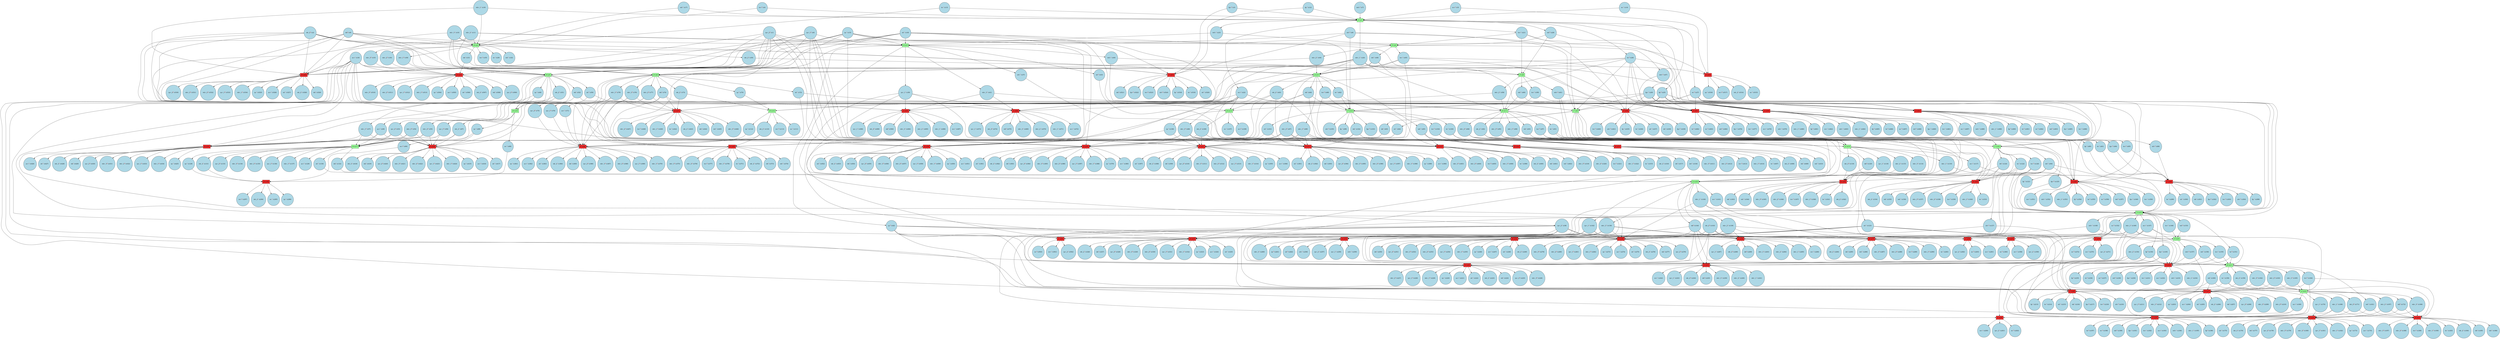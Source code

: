 digraph test {
  c1 -> e41;
  c1 -> e50;
  c1 -> e51;
  c1 -> e58;
  c1 -> e8;
  c1 -> e65;
  c1 -> e5;
  c1 -> e3;
  c1 -> e68;
  c2 -> e11;
  c2 -> e60;
  c2 -> e8;
  c2 -> e7;
  c2 -> e63;
  c2 -> e5;
  c2 -> e68;
  c2 -> e2;
  c3 -> e67;
  c3 -> e1;
  c4 -> e2;
  c4 -> e1;
  c5 -> e66;
  c5 -> e1;
  c6 -> e41;
  c6 -> e50;
  c6 -> e51;
  c6 -> e58;
  c6 -> e8;
  c6 -> e65;
  c6 -> e5;
  c6 -> e3;
  c6 -> e68;
  c7 -> e1;
  c8 -> e56;
  c8 -> e12;
  c8 -> e9;
  c8 -> e67;
  c8 -> e3;
  c9 -> e11;
  c9 -> e60;
  c9 -> e8;
  c9 -> e7;
  c9 -> e63;
  c9 -> e5;
  c9 -> e68;
  c9 -> e2;
  c10 -> e8;
  c10 -> e7;
  c10 -> e5;
  c10 -> e3;
  c10 -> e68;
  c10 -> e2;
  c11 -> e6;
  c11 -> e63;
  c11 -> e5;
  c11 -> e4;
  c11 -> e68;
  c11 -> e2;
  c12 -> e67;
  c12 -> e1;
  c13 -> e2;
  c13 -> e1;
  c14 -> e66;
  c14 -> e1;
  c15 -> e51;
  c15 -> e58;
  c15 -> e13;
  c15 -> e8;
  c15 -> e65;
  c15 -> e66;
  c15 -> e5;
  c15 -> e3;
  c15 -> e68;
  c16 -> e23;
  c16 -> e27;
  c16 -> e29;
  c16 -> e32;
  c16 -> e36;
  c16 -> e41;
  c16 -> e43;
  c16 -> e50;
  c16 -> e51;
  c16 -> e58;
  c16 -> e8;
  c16 -> e65;
  c16 -> e5;
  c16 -> e68;
  c17 -> e2;
  c17 -> e1;
  c18 -> e50;
  c18 -> e58;
  c18 -> e12;
  c18 -> e8;
  c18 -> e65;
  c18 -> e67;
  c18 -> e5;
  c18 -> e3;
  c18 -> e68;
  c19 -> e68;
  c19 -> e2;
  c19 -> e1;
  e1 -> c20;
  c20 -> e46;
  c20 -> e16;
  c20 -> e56;
  c20 -> e12;
  c20 -> e59;
  c20 -> e9;
  c20 -> e61;
  c20 -> e62;
  e1 -> c21;
  c21 -> e9;
  c21 -> e6;
  c21 -> e62;
  c21 -> e4;
  e1 -> c22;
  c22 -> e18;
  c22 -> e15;
  c22 -> e14;
  c22 -> e13;
  c22 -> e59;
  c22 -> e60;
  c22 -> e10;
  c22 -> e61;
  c22 -> e62;
  c22 -> e63;
  c22 -> e64;
  e1 -> c23;
  c23 -> e4;
  c23 -> e3;
  e1 -> c24;
  c24 -> e11;
  c24 -> e59;
  c24 -> e60;
  c24 -> e8;
  c24 -> e7;
  c24 -> e61;
  c24 -> e62;
  c24 -> e63;
  c24 -> e5;
  e1 -> c25;
  c25 -> e46;
  c25 -> e16;
  c25 -> e56;
  c25 -> e12;
  c25 -> e59;
  c25 -> e9;
  c25 -> e61;
  c25 -> e62;
  e1 -> c26;
  c26 -> e49;
  c26 -> e56;
  c26 -> e57;
  c26 -> e11;
  c26 -> e59;
  c26 -> e9;
  c26 -> e7;
  c26 -> e61;
  c26 -> e62;
  e1 -> c27;
  c27 -> e19;
  c27 -> e38;
  c27 -> e46;
  c27 -> e47;
  c27 -> e14;
  c27 -> e13;
  c27 -> e59;
  c27 -> e10;
  c27 -> e61;
  c27 -> e62;
  c27 -> e64;
  e1 -> c28;
  c28 -> e6;
  c28 -> e62;
  c28 -> e4;
  e2 -> c29;
  c29 -> e67;
  e2 -> c30;
  c30 -> e65;
  c30 -> e66;
  e2 -> c31;
  c31 -> e65;
  c31 -> e67;
  e2 -> c32;
  e2 -> c33;
  c33 -> e65;
  e2 -> c34;
  c34 -> e65;
  e2 -> c35;
  c35 -> e67;
  e2 -> c36;
  c36 -> e65;
  e3 -> c37;
  c37 -> e16;
  e3 -> c38;
  c38 -> e23;
  c38 -> e26;
  c38 -> e27;
  c38 -> e29;
  c38 -> e32;
  c38 -> e33;
  c38 -> e35;
  c38 -> e36;
  c38 -> e38;
  c38 -> e43;
  c38 -> e47;
  c38 -> e64;
  e3 -> c39;
  c39 -> e43;
  c39 -> e18;
  c39 -> e15;
  c39 -> e60;
  c39 -> e63;
  e3 -> c40;
  c40 -> e6;
  c40 -> e62;
  e3 -> c41;
  c41 -> e11;
  c41 -> e60;
  c41 -> e63;
  e3 -> c42;
  c42 -> e23;
  c42 -> e27;
  c42 -> e29;
  c42 -> e32;
  c42 -> e33;
  c42 -> e36;
  c42 -> e43;
  e3 -> c43;
  c43 -> e16;
  e4 -> c44;
  c44 -> e8;
  c44 -> e7;
  e4 -> c45;
  c45 -> e49;
  c45 -> e56;
  c45 -> e57;
  c45 -> e7;
  c45 -> e61;
  e4 -> c46;
  c46 -> e49;
  c46 -> e57;
  c46 -> e7;
  c46 -> e61;
  e4 -> c47;
  c47 -> e61;
  e5 -> c48;
  c48 -> e55;
  c48 -> e10;
  e5 -> c49;
  c49 -> e17;
  c49 -> e54;
  c49 -> e55;
  e5 -> c50;
  c50 -> e54;
  c50 -> e9;
  e5 -> c51;
  c51 -> e55;
  c51 -> e10;
  e5 -> c52;
  c52 -> e54;
  c52 -> e9;
  e5 -> c53;
  c53 -> e17;
  c53 -> e54;
  c53 -> e55;
  e5 -> c54;
  c54 -> e17;
  c54 -> e54;
  c54 -> e55;
  e5 -> c55;
  c55 -> e17;
  c55 -> e54;
  c55 -> e55;
  e5 -> c56;
  c56 -> e17;
  c56 -> e54;
  c56 -> e55;
  e5 -> c57;
  c57 -> e17;
  c57 -> e54;
  c57 -> e55;
  e6 -> c58;
  c58 -> e11;
  c58 -> e60;
  e6 -> c59;
  c59 -> e11;
  c59 -> e59;
  e6 -> c60;
  c60 -> e11;
  c60 -> e59;
  e6 -> c61;
  c61 -> e19;
  c61 -> e46;
  c61 -> e59;
  e7 -> c62;
  c62 -> e52;
  c62 -> e12;
  e7 -> c63;
  c63 -> e51;
  c63 -> e53;
  c63 -> e58;
  c63 -> e13;
  e7 -> c64;
  c64 -> e50;
  c64 -> e52;
  c64 -> e58;
  c64 -> e12;
  e7 -> c65;
  c65 -> e42;
  c65 -> e52;
  c65 -> e53;
  e7 -> c66;
  c66 -> e41;
  c66 -> e42;
  c66 -> e50;
  c66 -> e51;
  c66 -> e52;
  c66 -> e53;
  c66 -> e58;
  e7 -> c67;
  c67 -> e41;
  c67 -> e42;
  c67 -> e50;
  c67 -> e51;
  c67 -> e52;
  c67 -> e53;
  c67 -> e58;
  e7 -> c68;
  c68 -> e52;
  c68 -> e12;
  e7 -> c69;
  c69 -> e41;
  c69 -> e42;
  c69 -> e50;
  c69 -> e51;
  c69 -> e52;
  c69 -> e53;
  c69 -> e58;
  e8 -> c70;
  c70 -> e14;
  e8 -> c71;
  c71 -> e48;
  e8 -> c72;
  c72 -> e48;
  c72 -> e56;
  e8 -> c73;
  c73 -> e14;
  c73 -> e57;
  e8 -> c74;
  c74 -> e48;
  c74 -> e49;
  c74 -> e56;
  c74 -> e57;
  e8 -> c75;
  c75 -> e48;
  e8 -> c76;
  c76 -> e48;
  c76 -> e49;
  c76 -> e57;
  e8 -> c77;
  c77 -> e48;
  c77 -> e49;
  c77 -> e57;
  e8 -> c78;
  c78 -> e48;
  e8 -> c79;
  c79 -> e48;
  c79 -> e49;
  c79 -> e57;
  e9 -> c80;
  c80 -> e40;
  e9 -> c81;
  c81 -> e40;
  e9 -> c82;
  c82 -> e17;
  c82 -> e55;
  e9 -> c83;
  c83 -> e17;
  c83 -> e55;
  e9 -> c84;
  c84 -> e40;
  e9 -> c85;
  c85 -> e40;
  e9 -> c86;
  c86 -> e40;
  e10 -> c87;
  c87 -> e17;
  c87 -> e54;
  e10 -> c88;
  c88 -> e39;
  e10 -> c89;
  c89 -> e17;
  c89 -> e54;
  e10 -> c90;
  c90 -> e39;
  e11 -> c91;
  c91 -> e45;
  c91 -> e46;
  c91 -> e16;
  e11 -> c92;
  c92 -> e43;
  c92 -> e44;
  c92 -> e18;
  c92 -> e15;
  e11 -> c93;
  c93 -> e16;
  c93 -> e15;
  e11 -> c94;
  c94 -> e37;
  c94 -> e19;
  c94 -> e44;
  c94 -> e45;
  c94 -> e46;
  e11 -> c95;
  c95 -> e43;
  c95 -> e44;
  c95 -> e18;
  c95 -> e15;
  e11 -> c96;
  c96 -> e43;
  c96 -> e44;
  c96 -> e18;
  c96 -> e15;
  e11 -> c97;
  c97 -> e45;
  c97 -> e46;
  c97 -> e16;
  e11 -> c98;
  c98 -> e43;
  c98 -> e44;
  c98 -> e18;
  c98 -> e15;
  e12 -> c99;
  e12 -> c100;
  c100 -> e42;
  c100 -> e53;
  e12 -> c101;
  c101 -> e41;
  c101 -> e51;
  e12 -> c102;
  c102 -> e41;
  c102 -> e42;
  c102 -> e51;
  c102 -> e53;
  e12 -> c103;
  e12 -> c104;
  c104 -> e42;
  c104 -> e53;
  e12 -> c105;
  e13 -> c106;
  c106 -> e41;
  c106 -> e42;
  c106 -> e50;
  c106 -> e52;
  e13 -> c107;
  e13 -> c108;
  c108 -> e41;
  c108 -> e50;
  e13 -> c109;
  e14 -> c110;
  c110 -> e48;
  c110 -> e49;
  e14 -> c111;
  e14 -> c112;
  c112 -> e48;
  e14 -> c113;
  e15 -> c114;
  c114 -> e45;
  e15 -> c115;
  c115 -> e45;
  e15 -> c116;
  c116 -> e45;
  c116 -> e46;
  e15 -> c117;
  c117 -> e46;
  c117 -> e47;
  e15 -> c118;
  e15 -> c119;
  c119 -> e45;
  e15 -> c120;
  c120 -> e45;
  e16 -> c121;
  c121 -> e19;
  e16 -> c122;
  c122 -> e37;
  c122 -> e19;
  c122 -> e44;
  e16 -> c123;
  c123 -> e23;
  c123 -> e27;
  c123 -> e28;
  c123 -> e29;
  c123 -> e32;
  c123 -> e33;
  c123 -> e36;
  c123 -> e43;
  e16 -> c124;
  c124 -> e43;
  c124 -> e44;
  c124 -> e18;
  e16 -> c125;
  c125 -> e19;
  e16 -> c126;
  c126 -> e37;
  c126 -> e19;
  c126 -> e44;
  e16 -> c127;
  c127 -> e28;
  c127 -> e33;
  e17 -> c128;
  c128 -> e39;
  e17 -> c129;
  e17 -> c130;
  c130 -> e40;
  e17 -> c131;
  c131 -> e39;
  e17 -> c132;
  c132 -> e40;
  e17 -> c133;
  e17 -> c134;
  e17 -> c135;
  e17 -> c136;
  e17 -> c137;
  e18 -> c138;
  c138 -> e29;
  c138 -> e21;
  c138 -> e31;
  c138 -> e32;
  c138 -> e33;
  c138 -> e34;
  c138 -> e36;
  c138 -> e37;
  e18 -> c139;
  c139 -> e32;
  c139 -> e20;
  c139 -> e34;
  c139 -> e36;
  c139 -> e37;
  e18 -> c140;
  c140 -> e36;
  c140 -> e37;
  c140 -> e19;
  e18 -> c141;
  c141 -> e19;
  c141 -> e38;
  e18 -> c142;
  c142 -> e27;
  c142 -> e22;
  c142 -> e29;
  c142 -> e31;
  c142 -> e32;
  c142 -> e33;
  c142 -> e34;
  c142 -> e36;
  e18 -> c143;
  c143 -> e29;
  c143 -> e21;
  c143 -> e31;
  c143 -> e32;
  c143 -> e34;
  c143 -> e36;
  c143 -> e37;
  e18 -> c144;
  c144 -> e29;
  c144 -> e21;
  c144 -> e31;
  c144 -> e32;
  c144 -> e34;
  c144 -> e36;
  c144 -> e37;
  e19 -> c145;
  c145 -> e25;
  c145 -> e28;
  c145 -> e30;
  e19 -> c146;
  c146 -> e20;
  e19 -> c147;
  c147 -> e22;
  c147 -> e30;
  c147 -> e31;
  c147 -> e34;
  c147 -> e35;
  e19 -> c148;
  c148 -> e20;
  c148 -> e33;
  e19 -> c149;
  c149 -> e29;
  c149 -> e21;
  c149 -> e30;
  c149 -> e31;
  c149 -> e32;
  c149 -> e34;
  e19 -> c150;
  c150 -> e25;
  c150 -> e28;
  c150 -> e30;
  e19 -> c151;
  c151 -> e21;
  c151 -> e30;
  e19 -> c152;
  c152 -> e25;
  c152 -> e26;
  c152 -> e30;
  c152 -> e35;
  e19 -> c153;
  c153 -> e20;
  e20 -> c154;
  c154 -> e29;
  c154 -> e21;
  c154 -> e31;
  e20 -> c155;
  c155 -> e21;
  c155 -> e30;
  e20 -> c156;
  c156 -> e21;
  c156 -> e30;
  e20 -> c157;
  c157 -> e25;
  c157 -> e30;
  e21 -> c158;
  c158 -> e24;
  c158 -> e25;
  c158 -> e28;
  e21 -> c159;
  c159 -> e27;
  c159 -> e22;
  e21 -> c160;
  c160 -> e27;
  c160 -> e28;
  c160 -> e22;
  e21 -> c161;
  c161 -> e24;
  c161 -> e25;
  e21 -> c162;
  c162 -> e27;
  c162 -> e22;
  e21 -> c163;
  c163 -> e27;
  c163 -> e22;
  e21 -> c164;
  c164 -> e24;
  c164 -> e25;
  c164 -> e28;
  e21 -> c165;
  c165 -> e27;
  c165 -> e22;
  e22 -> c166;
  c166 -> e23;
  c166 -> e24;
  e22 -> c167;
  c167 -> e23;
  c167 -> e24;
  e22 -> c168;
  c168 -> e23;
  c168 -> e24;
  c168 -> e25;
  e22 -> c169;
  c169 -> e25;
  c169 -> e26;
  e22 -> c170;
  c170 -> e23;
  e22 -> c171;
  c171 -> e23;
  c171 -> e24;
  e22 -> c172;
  c172 -> e23;
  c172 -> e24;
  e23 -> c173;
  e23 -> c174;
  e23 -> c175;
  e23 -> c176;
  e23 -> c177;
  e23 -> c178;
  e23 -> c179;
  e23 -> c180;
  e23 -> c181;
  e23 -> c182;
  e24 -> c183;
  e24 -> c184;
  e24 -> c185;
  e24 -> c186;
  e24 -> c187;
  e24 -> c188;
  e24 -> c189;
  e24 -> c190;
  e25 -> c191;
  e25 -> c192;
  e25 -> c193;
  e25 -> c194;
  e25 -> c195;
  e25 -> c196;
  e25 -> c197;
  e25 -> c198;
  e25 -> c199;
  e26 -> c200;
  e26 -> c201;
  e26 -> c202;
  e27 -> c203;
  e27 -> c204;
  e27 -> c205;
  e27 -> c206;
  e27 -> c207;
  e27 -> c208;
  e27 -> c209;
  e27 -> c210;
  e27 -> c211;
  e27 -> c212;
  e28 -> c213;
  e28 -> c214;
  e28 -> c215;
  e28 -> c216;
  e28 -> c217;
  e28 -> c218;
  e28 -> c219;
  e29 -> c220;
  e29 -> c221;
  e29 -> c222;
  e29 -> c223;
  e29 -> c224;
  e29 -> c225;
  e29 -> c226;
  e29 -> c227;
  e29 -> c228;
  e29 -> c229;
  e30 -> c230;
  e30 -> c231;
  e30 -> c232;
  e30 -> c233;
  e30 -> c234;
  e30 -> c235;
  e30 -> c236;
  e30 -> c237;
  e30 -> c238;
  e31 -> c239;
  e31 -> c240;
  e31 -> c241;
  e31 -> c242;
  e31 -> c243;
  e31 -> c244;
  e31 -> c245;
  e32 -> c246;
  e32 -> c247;
  e32 -> c248;
  e32 -> c249;
  e32 -> c250;
  e32 -> c251;
  e32 -> c252;
  e32 -> c253;
  e32 -> c254;
  e32 -> c255;
  e33 -> c256;
  e33 -> c257;
  e33 -> c258;
  e33 -> c259;
  e33 -> c260;
  e33 -> c261;
  e33 -> c262;
  e34 -> c263;
  e34 -> c264;
  e34 -> c265;
  e34 -> c266;
  e34 -> c267;
  e34 -> c268;
  e34 -> c269;
  e35 -> c270;
  e35 -> c271;
  e35 -> c272;
  e36 -> c273;
  e36 -> c274;
  e36 -> c275;
  e36 -> c276;
  e36 -> c277;
  e36 -> c278;
  e36 -> c279;
  e36 -> c280;
  e36 -> c281;
  e36 -> c282;
  e37 -> c283;
  e37 -> c284;
  e37 -> c285;
  e37 -> c286;
  e37 -> c287;
  e37 -> c288;
  e37 -> c289;
  e37 -> c290;
  e38 -> c291;
  e38 -> c292;
  e38 -> c293;
  e39 -> c294;
  e39 -> c295;
  e39 -> c296;
  e39 -> c297;
  e40 -> c298;
  e40 -> c299;
  e40 -> c300;
  e40 -> c301;
  e40 -> c302;
  e40 -> c303;
  e40 -> c304;
  e41 -> c305;
  e41 -> c306;
  e41 -> c307;
  e41 -> c308;
  e41 -> c309;
  e41 -> c310;
  e41 -> c311;
  e41 -> c312;
  e41 -> c313;
  e41 -> c314;
  e42 -> c315;
  e42 -> c316;
  e42 -> c317;
  e42 -> c318;
  e42 -> c319;
  e42 -> c320;
  e42 -> c321;
  e42 -> c322;
  e43 -> c323;
  e43 -> c324;
  e43 -> c325;
  e43 -> c326;
  e43 -> c327;
  e43 -> c328;
  e43 -> c329;
  e43 -> c330;
  e43 -> c331;
  e43 -> c332;
  e44 -> c333;
  e44 -> c334;
  e44 -> c335;
  e44 -> c336;
  e44 -> c337;
  e44 -> c338;
  e44 -> c339;
  e44 -> c340;
  e45 -> c341;
  e45 -> c342;
  e45 -> c343;
  e45 -> c344;
  e45 -> c345;
  e45 -> c346;
  e45 -> c347;
  e45 -> c348;
  e46 -> c349;
  e46 -> c350;
  e46 -> c351;
  e46 -> c352;
  e46 -> c353;
  e46 -> c354;
  e46 -> c355;
  e46 -> c356;
  e46 -> c357;
  e47 -> c358;
  e47 -> c359;
  e47 -> c360;
  e48 -> c361;
  e48 -> c362;
  e48 -> c363;
  e48 -> c364;
  e48 -> c365;
  e48 -> c366;
  e48 -> c367;
  e48 -> c368;
  e48 -> c369;
  e48 -> c370;
  e49 -> c371;
  e49 -> c372;
  e49 -> c373;
  e49 -> c374;
  e49 -> c375;
  e49 -> c376;
  e49 -> c377;
  e49 -> c378;
  e50 -> c379;
  e50 -> c380;
  e50 -> c381;
  e50 -> c382;
  e50 -> c383;
  e50 -> c384;
  e50 -> c385;
  e50 -> c386;
  e50 -> c387;
  e50 -> c388;
  e51 -> c389;
  e51 -> c390;
  e51 -> c391;
  e51 -> c392;
  e51 -> c393;
  e51 -> c394;
  e51 -> c395;
  e51 -> c396;
  e51 -> c397;
  e51 -> c398;
  e52 -> c399;
  e52 -> c400;
  e52 -> c401;
  e52 -> c402;
  e52 -> c403;
  e52 -> c404;
  e52 -> c405;
  e52 -> c406;
  e53 -> c407;
  e53 -> c408;
  e53 -> c409;
  e53 -> c410;
  e53 -> c411;
  e53 -> c412;
  e53 -> c413;
  e53 -> c414;
  e54 -> c415;
  e54 -> c416;
  e54 -> c417;
  e54 -> c418;
  e54 -> c419;
  e54 -> c420;
  e54 -> c421;
  e54 -> c422;
  e54 -> c423;
  e54 -> c424;
  e55 -> c425;
  e55 -> c426;
  e55 -> c427;
  e55 -> c428;
  e55 -> c429;
  e55 -> c430;
  e55 -> c431;
  e55 -> c432;
  e55 -> c433;
  e55 -> c434;
  e56 -> c435;
  e56 -> c436;
  e56 -> c437;
  e56 -> c438;
  e56 -> c439;
  e56 -> c440;
  e56 -> c441;
  e57 -> c442;
  e57 -> c443;
  e57 -> c444;
  e57 -> c445;
  e57 -> c446;
  e57 -> c447;
  e57 -> c448;
  e57 -> c449;
  e58 -> c450;
  e58 -> c451;
  e58 -> c452;
  e58 -> c453;
  e58 -> c454;
  e58 -> c455;
  e58 -> c456;
  e58 -> c457;
  e58 -> c458;
  e58 -> c459;
  e59 -> c460;
  e59 -> c461;
  e59 -> c462;
  e59 -> c463;
  e59 -> c464;
  e59 -> c465;
  e59 -> c466;
  e59 -> c467;
  e59 -> c468;
  e60 -> c469;
  e60 -> c470;
  e60 -> c471;
  e60 -> c472;
  e60 -> c473;
  e60 -> c474;
  e60 -> c475;
  e61 -> c476;
  e61 -> c477;
  e61 -> c478;
  e61 -> c479;
  e61 -> c480;
  e61 -> c481;
  e61 -> c482;
  e61 -> c483;
  e61 -> c484;
  e62 -> c485;
  e62 -> c486;
  e62 -> c487;
  e62 -> c488;
  e62 -> c489;
  e62 -> c490;
  e62 -> c491;
  e62 -> c492;
  e62 -> c493;
  e63 -> c494;
  e63 -> c495;
  e63 -> c496;
  e63 -> c497;
  e63 -> c498;
  e63 -> c499;
  e63 -> c500;
  e64 -> c501;
  e64 -> c502;
  e64 -> c503;
  e65 -> c504;
  e65 -> c505;
  e65 -> c506;
  e65 -> c507;
  e65 -> c508;
  e65 -> c509;
  e65 -> c510;
  e65 -> c511;
  e65 -> c512;
  e65 -> c513;
  e66 -> c514;
  e66 -> c515;
  e66 -> c516;
  e66 -> c517;
  e67 -> c518;
  e67 -> c519;
  e67 -> c520;
  e67 -> c521;
  e67 -> c522;
  e67 -> c523;
  e67 -> c524;
  e68 -> c525;
  e68 -> c526;
  e68 -> c527;
  e68 -> c528;
  e68 -> c529;
  e68 -> c530;
  e68 -> c531;
  e68 -> c532;
  e68 -> c533;
  e68 -> c534;
  c1 [fillcolor=lightblue label= <rp+_2<FONT COLOR="red"><SUP>0</SUP></FONT>&nbsp;(c1)> shape=circle style=filled];
  c2 [fillcolor=lightblue label= <wk-_2<FONT COLOR="red"><SUP>0</SUP></FONT>&nbsp;(c2)> shape=circle style=filled];
  c3 [fillcolor=lightblue label= <fg+<FONT COLOR="red"><SUP>0</SUP></FONT>&nbsp;(c3)> shape=circle style=filled];
  c4 [fillcolor=lightblue label= <te+<FONT COLOR="red"><SUP>0</SUP></FONT>&nbsp;(c4)> shape=circle style=filled];
  c5 [fillcolor=lightblue label= <ec+<FONT COLOR="red"><SUP>0</SUP></FONT>&nbsp;(c5)> shape=circle style=filled];
  c6 [fillcolor=lightblue label= <rp+_1<FONT COLOR="red"><SUP>0</SUP></FONT>&nbsp;(c6)> shape=circle style=filled];
  c7 [fillcolor=lightblue label= <wd+<FONT COLOR="red"><SUP>0</SUP></FONT>&nbsp;(c7)> shape=circle style=filled];
  c8 [fillcolor=lightblue label= <sd+<FONT COLOR="red"><SUP>0</SUP></FONT>&nbsp;(c8)> shape=circle style=filled];
  c9 [fillcolor=lightblue label= <wk<FONT COLOR="red"><SUP>0</SUP></FONT>&nbsp;(c9)> shape=circle style=filled];
  c10 [fillcolor=lightblue label= <wk+_3<FONT COLOR="red"><SUP>1</SUP></FONT>&nbsp;(c10)> shape=circle style=filled];
  c11 [fillcolor=lightblue label= <wk+_2<FONT COLOR="red"><SUP>1</SUP></FONT>&nbsp;(c11)> shape=circle style=filled];
  c12 [fillcolor=lightblue label= <fg-<FONT COLOR="red"><SUP>1</SUP></FONT>&nbsp;(c12)> shape=circle style=filled];
  c13 [fillcolor=lightblue label= <te-<FONT COLOR="red"><SUP>1</SUP></FONT>&nbsp;(c13)> shape=circle style=filled];
  c14 [fillcolor=lightblue label= <ec-<FONT COLOR="red"><SUP>1</SUP></FONT>&nbsp;(c14)> shape=circle style=filled];
  c15 [fillcolor=lightblue label= <rp-<FONT COLOR="red"><SUP>1</SUP></FONT>&nbsp;(c15)> shape=circle style=filled];
  c16 [fillcolor=lightblue label= <ac+<FONT COLOR="red"><SUP>1</SUP></FONT>&nbsp;(c16)> shape=circle style=filled];
  c17 [fillcolor=lightblue label= <wd-<FONT COLOR="red"><SUP>1</SUP></FONT>&nbsp;(c17)> shape=circle style=filled];
  c18 [fillcolor=lightblue label= <sd-<FONT COLOR="red"><SUP>1</SUP></FONT>&nbsp;(c18)> shape=circle style=filled];
  c19 [fillcolor=lightblue label= <wk+_1<FONT COLOR="red"><SUP>1</SUP></FONT>&nbsp;(c19)> shape=circle style=filled];
  c20 [fillcolor=lightblue label= <fg+<FONT COLOR="red"><SUP>1</SUP></FONT>&nbsp;(c20)> shape=circle style=filled];
  c21 [fillcolor=lightblue label= <te+<FONT COLOR="red"><SUP>1</SUP></FONT>&nbsp;(c21)> shape=circle style=filled];
  c22 [fillcolor=lightblue label= <ec+<FONT COLOR="red"><SUP>1</SUP></FONT>&nbsp;(c22)> shape=circle style=filled];
  c23 [fillcolor=lightblue label= <wd+<FONT COLOR="red"><SUP>1</SUP></FONT>&nbsp;(c23)> shape=circle style=filled];
  c24 [fillcolor=lightblue label= <wk+_1<FONT COLOR="red"><SUP>1</SUP></FONT>&nbsp;(c24)> shape=circle style=filled];
  c25 [fillcolor=lightblue label= <fg-<FONT COLOR="red"><SUP>0</SUP></FONT>&nbsp;(c25)> shape=circle style=filled];
  c26 [fillcolor=lightblue label= <te-<FONT COLOR="red"><SUP>0</SUP></FONT>&nbsp;(c26)> shape=circle style=filled];
  c27 [fillcolor=lightblue label= <ec-<FONT COLOR="red"><SUP>0</SUP></FONT>&nbsp;(c27)> shape=circle style=filled];
  c28 [fillcolor=lightblue label= <wd-<FONT COLOR="red"><SUP>0</SUP></FONT>&nbsp;(c28)> shape=circle style=filled];
  c29 [fillcolor=lightblue label= <te-<FONT COLOR="red"><SUP>1</SUP></FONT>&nbsp;(c29)> shape=circle style=filled];
  c30 [fillcolor=lightblue label= <wk-_2<FONT COLOR="red"><SUP>1</SUP></FONT>&nbsp;(c30)> shape=circle style=filled];
  c31 [fillcolor=lightblue label= <wk<FONT COLOR="red"><SUP>1</SUP></FONT>&nbsp;(c31)> shape=circle style=filled];
  c32 [fillcolor=lightblue label= <wd-<FONT COLOR="red"><SUP>1</SUP></FONT>&nbsp;(c32)> shape=circle style=filled];
  c33 [fillcolor=lightblue label= <wk+_3<FONT COLOR="red"><SUP>0</SUP></FONT>&nbsp;(c33)> shape=circle style=filled];
  c34 [fillcolor=lightblue label= <wk+_2<FONT COLOR="red"><SUP>0</SUP></FONT>&nbsp;(c34)> shape=circle style=filled];
  c35 [fillcolor=lightblue label= <te+<FONT COLOR="red"><SUP>0</SUP></FONT>&nbsp;(c35)> shape=circle style=filled];
  c36 [fillcolor=lightblue label= <wk+_1<FONT COLOR="red"><SUP>0</SUP></FONT>&nbsp;(c36)> shape=circle style=filled];
  c37 [fillcolor=lightblue label= <sd+<FONT COLOR="red"><SUP>1</SUP></FONT>&nbsp;(c37)> shape=circle style=filled];
  c38 [fillcolor=lightblue label= <rp+_2<FONT COLOR="red"><SUP>1</SUP></FONT>&nbsp;(c38)> shape=circle style=filled];
  c39 [fillcolor=lightblue label= <rp+_1<FONT COLOR="red"><SUP>1</SUP></FONT>&nbsp;(c39)> shape=circle style=filled];
  c40 [fillcolor=lightblue label= <wd+<FONT COLOR="red"><SUP>1</SUP></FONT>&nbsp;(c40)> shape=circle style=filled];
  c41 [fillcolor=lightblue label= <wk+_3<FONT COLOR="red"><SUP>1</SUP></FONT>&nbsp;(c41)> shape=circle style=filled];
  c42 [fillcolor=lightblue label= <rp-<FONT COLOR="red"><SUP>0</SUP></FONT>&nbsp;(c42)> shape=circle style=filled];
  c43 [fillcolor=lightblue label= <sd-<FONT COLOR="red"><SUP>0</SUP></FONT>&nbsp;(c43)> shape=circle style=filled];
  c44 [fillcolor=lightblue label= <wk+_2<FONT COLOR="red"><SUP>1</SUP></FONT>&nbsp;(c44)> shape=circle style=filled];
  c45 [fillcolor=lightblue label= <te+<FONT COLOR="red"><SUP>1</SUP></FONT>&nbsp;(c45)> shape=circle style=filled];
  c46 [fillcolor=lightblue label= <wd-<FONT COLOR="red"><SUP>1</SUP></FONT>&nbsp;(c46)> shape=circle style=filled];
  c47 [fillcolor=lightblue label= <wd+<FONT COLOR="red"><SUP>0</SUP></FONT>&nbsp;(c47)> shape=circle style=filled];
  c48 [fillcolor=lightblue label= <rp-<FONT COLOR="red"><SUP>1</SUP></FONT>&nbsp;(c48)> shape=circle style=filled];
  c49 [fillcolor=lightblue label= <ac+<FONT COLOR="red"><SUP>1</SUP></FONT>&nbsp;(c49)> shape=circle style=filled];
  c50 [fillcolor=lightblue label= <sd-<FONT COLOR="red"><SUP>1</SUP></FONT>&nbsp;(c50)> shape=circle style=filled];
  c51 [fillcolor=lightblue label= <wk-_2<FONT COLOR="red"><SUP>1</SUP></FONT>&nbsp;(c51)> shape=circle style=filled];
  c52 [fillcolor=lightblue label= <wk<FONT COLOR="red"><SUP>1</SUP></FONT>&nbsp;(c52)> shape=circle style=filled];
  c53 [fillcolor=lightblue label= <rp+_2<FONT COLOR="red"><SUP>0</SUP></FONT>&nbsp;(c53)> shape=circle style=filled];
  c54 [fillcolor=lightblue label= <wk+_3<FONT COLOR="red"><SUP>0</SUP></FONT>&nbsp;(c54)> shape=circle style=filled];
  c55 [fillcolor=lightblue label= <wk+_2<FONT COLOR="red"><SUP>0</SUP></FONT>&nbsp;(c55)> shape=circle style=filled];
  c56 [fillcolor=lightblue label= <rp+_1<FONT COLOR="red"><SUP>0</SUP></FONT>&nbsp;(c56)> shape=circle style=filled];
  c57 [fillcolor=lightblue label= <wk+_1<FONT COLOR="red"><SUP>0</SUP></FONT>&nbsp;(c57)> shape=circle style=filled];
  c58 [fillcolor=lightblue label= <wk+_2<FONT COLOR="red"><SUP>1</SUP></FONT>&nbsp;(c58)> shape=circle style=filled];
  c59 [fillcolor=lightblue label= <te+<FONT COLOR="red"><SUP>1</SUP></FONT>&nbsp;(c59)> shape=circle style=filled];
  c60 [fillcolor=lightblue label= <wd-<FONT COLOR="red"><SUP>1</SUP></FONT>&nbsp;(c60)> shape=circle style=filled];
  c61 [fillcolor=lightblue label= <wd+<FONT COLOR="red"><SUP>0</SUP></FONT>&nbsp;(c61)> shape=circle style=filled];
  c62 [fillcolor=lightblue label= <te-<FONT COLOR="red"><SUP>1</SUP></FONT>&nbsp;(c62)> shape=circle style=filled];
  c63 [fillcolor=lightblue label= <wk-_2<FONT COLOR="red"><SUP>1</SUP></FONT>&nbsp;(c63)> shape=circle style=filled];
  c64 [fillcolor=lightblue label= <wk<FONT COLOR="red"><SUP>1</SUP></FONT>&nbsp;(c64)> shape=circle style=filled];
  c65 [fillcolor=lightblue label= <wd-<FONT COLOR="red"><SUP>1</SUP></FONT>&nbsp;(c65)> shape=circle style=filled];
  c66 [fillcolor=lightblue label= <wk+_3<FONT COLOR="red"><SUP>0</SUP></FONT>&nbsp;(c66)> shape=circle style=filled];
  c67 [fillcolor=lightblue label= <wk+_2<FONT COLOR="red"><SUP>0</SUP></FONT>&nbsp;(c67)> shape=circle style=filled];
  c68 [fillcolor=lightblue label= <te+<FONT COLOR="red"><SUP>0</SUP></FONT>&nbsp;(c68)> shape=circle style=filled];
  c69 [fillcolor=lightblue label= <wk+_1<FONT COLOR="red"><SUP>0</SUP></FONT>&nbsp;(c69)> shape=circle style=filled];
  c70 [fillcolor=lightblue label= <rp-<FONT COLOR="red"><SUP>1</SUP></FONT>&nbsp;(c70)> shape=circle style=filled];
  c71 [fillcolor=lightblue label= <ac+<FONT COLOR="red"><SUP>1</SUP></FONT>&nbsp;(c71)> shape=circle style=filled];
  c72 [fillcolor=lightblue label= <sd-<FONT COLOR="red"><SUP>1</SUP></FONT>&nbsp;(c72)> shape=circle style=filled];
  c73 [fillcolor=lightblue label= <wk-_2<FONT COLOR="red"><SUP>1</SUP></FONT>&nbsp;(c73)> shape=circle style=filled];
  c74 [fillcolor=lightblue label= <wk<FONT COLOR="red"><SUP>1</SUP></FONT>&nbsp;(c74)> shape=circle style=filled];
  c75 [fillcolor=lightblue label= <rp+_2<FONT COLOR="red"><SUP>0</SUP></FONT>&nbsp;(c75)> shape=circle style=filled];
  c76 [fillcolor=lightblue label= <wk+_3<FONT COLOR="red"><SUP>0</SUP></FONT>&nbsp;(c76)> shape=circle style=filled];
  c77 [fillcolor=lightblue label= <wk+_2<FONT COLOR="red"><SUP>0</SUP></FONT>&nbsp;(c77)> shape=circle style=filled];
  c78 [fillcolor=lightblue label= <rp+_1<FONT COLOR="red"><SUP>0</SUP></FONT>&nbsp;(c78)> shape=circle style=filled];
  c79 [fillcolor=lightblue label= <wk+_1<FONT COLOR="red"><SUP>0</SUP></FONT>&nbsp;(c79)> shape=circle style=filled];
  c80 [fillcolor=lightblue label= <fg-<FONT COLOR="red"><SUP>1</SUP></FONT>&nbsp;(c80)> shape=circle style=filled];
  c81 [fillcolor=lightblue label= <te-<FONT COLOR="red"><SUP>1</SUP></FONT>&nbsp;(c81)> shape=circle style=filled];
  c82 [fillcolor=lightblue label= <sd-<FONT COLOR="red"><SUP>1</SUP></FONT>&nbsp;(c82)> shape=circle style=filled];
  c83 [fillcolor=lightblue label= <wk<FONT COLOR="red"><SUP>1</SUP></FONT>&nbsp;(c83)> shape=circle style=filled];
  c84 [fillcolor=lightblue label= <fg+<FONT COLOR="red"><SUP>0</SUP></FONT>&nbsp;(c84)> shape=circle style=filled];
  c85 [fillcolor=lightblue label= <te+<FONT COLOR="red"><SUP>0</SUP></FONT>&nbsp;(c85)> shape=circle style=filled];
  c86 [fillcolor=lightblue label= <sd+<FONT COLOR="red"><SUP>0</SUP></FONT>&nbsp;(c86)> shape=circle style=filled];
  c87 [fillcolor=lightblue label= <wk-_2<FONT COLOR="red"><SUP>1</SUP></FONT>&nbsp;(c87)> shape=circle style=filled];
  c88 [fillcolor=lightblue label= <ec-<FONT COLOR="red"><SUP>1</SUP></FONT>&nbsp;(c88)> shape=circle style=filled];
  c89 [fillcolor=lightblue label= <rp-<FONT COLOR="red"><SUP>1</SUP></FONT>&nbsp;(c89)> shape=circle style=filled];
  c90 [fillcolor=lightblue label= <ec+<FONT COLOR="red"><SUP>0</SUP></FONT>&nbsp;(c90)> shape=circle style=filled];
  c91 [fillcolor=lightblue label= <te-<FONT COLOR="red"><SUP>1</SUP></FONT>&nbsp;(c91)> shape=circle style=filled];
  c92 [fillcolor=lightblue label= <wk-_2<FONT COLOR="red"><SUP>1</SUP></FONT>&nbsp;(c92)> shape=circle style=filled];
  c93 [fillcolor=lightblue label= <wk<FONT COLOR="red"><SUP>1</SUP></FONT>&nbsp;(c93)> shape=circle style=filled];
  c94 [fillcolor=lightblue label= <wd-<FONT COLOR="red"><SUP>1</SUP></FONT>&nbsp;(c94)> shape=circle style=filled];
  c95 [fillcolor=lightblue label= <wk+_3<FONT COLOR="red"><SUP>0</SUP></FONT>&nbsp;(c95)> shape=circle style=filled];
  c96 [fillcolor=lightblue label= <wk+_2<FONT COLOR="red"><SUP>0</SUP></FONT>&nbsp;(c96)> shape=circle style=filled];
  c97 [fillcolor=lightblue label= <te+<FONT COLOR="red"><SUP>0</SUP></FONT>&nbsp;(c97)> shape=circle style=filled];
  c98 [fillcolor=lightblue label= <wk+_1<FONT COLOR="red"><SUP>0</SUP></FONT>&nbsp;(c98)> shape=circle style=filled];
  c99 [fillcolor=lightblue label= <fg-<FONT COLOR="red"><SUP>1</SUP></FONT>&nbsp;(c99)> shape=circle style=filled];
  c100 [fillcolor=lightblue label= <te-<FONT COLOR="red"><SUP>1</SUP></FONT>&nbsp;(c100)> shape=circle style=filled];
  c101 [fillcolor=lightblue label= <sd-<FONT COLOR="red"><SUP>1</SUP></FONT>&nbsp;(c101)> shape=circle style=filled];
  c102 [fillcolor=lightblue label= <wk<FONT COLOR="red"><SUP>1</SUP></FONT>&nbsp;(c102)> shape=circle style=filled];
  c103 [fillcolor=lightblue label= <fg+<FONT COLOR="red"><SUP>0</SUP></FONT>&nbsp;(c103)> shape=circle style=filled];
  c104 [fillcolor=lightblue label= <te+<FONT COLOR="red"><SUP>0</SUP></FONT>&nbsp;(c104)> shape=circle style=filled];
  c105 [fillcolor=lightblue label= <sd+<FONT COLOR="red"><SUP>0</SUP></FONT>&nbsp;(c105)> shape=circle style=filled];
  c106 [fillcolor=lightblue label= <wk-_2<FONT COLOR="red"><SUP>1</SUP></FONT>&nbsp;(c106)> shape=circle style=filled];
  c107 [fillcolor=lightblue label= <ec-<FONT COLOR="red"><SUP>1</SUP></FONT>&nbsp;(c107)> shape=circle style=filled];
  c108 [fillcolor=lightblue label= <rp-<FONT COLOR="red"><SUP>1</SUP></FONT>&nbsp;(c108)> shape=circle style=filled];
  c109 [fillcolor=lightblue label= <ec+<FONT COLOR="red"><SUP>0</SUP></FONT>&nbsp;(c109)> shape=circle style=filled];
  c110 [fillcolor=lightblue label= <wk-_2<FONT COLOR="red"><SUP>1</SUP></FONT>&nbsp;(c110)> shape=circle style=filled];
  c111 [fillcolor=lightblue label= <ec-<FONT COLOR="red"><SUP>1</SUP></FONT>&nbsp;(c111)> shape=circle style=filled];
  c112 [fillcolor=lightblue label= <rp-<FONT COLOR="red"><SUP>1</SUP></FONT>&nbsp;(c112)> shape=circle style=filled];
  c113 [fillcolor=lightblue label= <ec+<FONT COLOR="red"><SUP>0</SUP></FONT>&nbsp;(c113)> shape=circle style=filled];
  c114 [fillcolor=lightblue label= <wk+_3<FONT COLOR="red"><SUP>1</SUP></FONT>&nbsp;(c114)> shape=circle style=filled];
  c115 [fillcolor=lightblue label= <wk+_2<FONT COLOR="red"><SUP>1</SUP></FONT>&nbsp;(c115)> shape=circle style=filled];
  c116 [fillcolor=lightblue label= <wk+_1<FONT COLOR="red"><SUP>1</SUP></FONT>&nbsp;(c116)> shape=circle style=filled];
  c117 [fillcolor=lightblue label= <ec+<FONT COLOR="red"><SUP>1</SUP></FONT>&nbsp;(c117)> shape=circle style=filled];
  c118 [fillcolor=lightblue label= <rp+_1<FONT COLOR="red"><SUP>1</SUP></FONT>&nbsp;(c118)> shape=circle style=filled];
  c119 [fillcolor=lightblue label= <wk-_2<FONT COLOR="red"><SUP>0</SUP></FONT>&nbsp;(c119)> shape=circle style=filled];
  c120 [fillcolor=lightblue label= <wk<FONT COLOR="red"><SUP>0</SUP></FONT>&nbsp;(c120)> shape=circle style=filled];
  c121 [fillcolor=lightblue label= <fg-<FONT COLOR="red"><SUP>1</SUP></FONT>&nbsp;(c121)> shape=circle style=filled];
  c122 [fillcolor=lightblue label= <te-<FONT COLOR="red"><SUP>1</SUP></FONT>&nbsp;(c122)> shape=circle style=filled];
  c123 [fillcolor=lightblue label= <sd-<FONT COLOR="red"><SUP>1</SUP></FONT>&nbsp;(c123)> shape=circle style=filled];
  c124 [fillcolor=lightblue label= <wk<FONT COLOR="red"><SUP>1</SUP></FONT>&nbsp;(c124)> shape=circle style=filled];
  c125 [fillcolor=lightblue label= <fg+<FONT COLOR="red"><SUP>0</SUP></FONT>&nbsp;(c125)> shape=circle style=filled];
  c126 [fillcolor=lightblue label= <te+<FONT COLOR="red"><SUP>0</SUP></FONT>&nbsp;(c126)> shape=circle style=filled];
  c127 [fillcolor=lightblue label= <sd+<FONT COLOR="red"><SUP>0</SUP></FONT>&nbsp;(c127)> shape=circle style=filled];
  c128 [fillcolor=lightblue label= <rp-<FONT COLOR="red"><SUP>1</SUP></FONT>&nbsp;(c128)> shape=circle style=filled];
  c129 [fillcolor=lightblue label= <ac+<FONT COLOR="red"><SUP>1</SUP></FONT>&nbsp;(c129)> shape=circle style=filled];
  c130 [fillcolor=lightblue label= <sd-<FONT COLOR="red"><SUP>1</SUP></FONT>&nbsp;(c130)> shape=circle style=filled];
  c131 [fillcolor=lightblue label= <wk-_2<FONT COLOR="red"><SUP>1</SUP></FONT>&nbsp;(c131)> shape=circle style=filled];
  c132 [fillcolor=lightblue label= <wk<FONT COLOR="red"><SUP>1</SUP></FONT>&nbsp;(c132)> shape=circle style=filled];
  c133 [fillcolor=lightblue label= <rp+_2<FONT COLOR="red"><SUP>0</SUP></FONT>&nbsp;(c133)> shape=circle style=filled];
  c134 [fillcolor=lightblue label= <wk+_3<FONT COLOR="red"><SUP>0</SUP></FONT>&nbsp;(c134)> shape=circle style=filled];
  c135 [fillcolor=lightblue label= <wk+_2<FONT COLOR="red"><SUP>0</SUP></FONT>&nbsp;(c135)> shape=circle style=filled];
  c136 [fillcolor=lightblue label= <rp+_1<FONT COLOR="red"><SUP>0</SUP></FONT>&nbsp;(c136)> shape=circle style=filled];
  c137 [fillcolor=lightblue label= <wk+_1<FONT COLOR="red"><SUP>0</SUP></FONT>&nbsp;(c137)> shape=circle style=filled];
  c138 [fillcolor=lightblue label= <wk+_3<FONT COLOR="red"><SUP>1</SUP></FONT>&nbsp;(c138)> shape=circle style=filled];
  c139 [fillcolor=lightblue label= <wk+_2<FONT COLOR="red"><SUP>1</SUP></FONT>&nbsp;(c139)> shape=circle style=filled];
  c140 [fillcolor=lightblue label= <wk+_1<FONT COLOR="red"><SUP>1</SUP></FONT>&nbsp;(c140)> shape=circle style=filled];
  c141 [fillcolor=lightblue label= <ec+<FONT COLOR="red"><SUP>1</SUP></FONT>&nbsp;(c141)> shape=circle style=filled];
  c142 [fillcolor=lightblue label= <rp+_1<FONT COLOR="red"><SUP>1</SUP></FONT>&nbsp;(c142)> shape=circle style=filled];
  c143 [fillcolor=lightblue label= <wk-_2<FONT COLOR="red"><SUP>0</SUP></FONT>&nbsp;(c143)> shape=circle style=filled];
  c144 [fillcolor=lightblue label= <wk<FONT COLOR="red"><SUP>0</SUP></FONT>&nbsp;(c144)> shape=circle style=filled];
  c145 [fillcolor=lightblue label= <fg+<FONT COLOR="red"><SUP>1</SUP></FONT>&nbsp;(c145)> shape=circle style=filled];
  c146 [fillcolor=lightblue label= <te+<FONT COLOR="red"><SUP>1</SUP></FONT>&nbsp;(c146)> shape=circle style=filled];
  c147 [fillcolor=lightblue label= <ec+<FONT COLOR="red"><SUP>1</SUP></FONT>&nbsp;(c147)> shape=circle style=filled];
  c148 [fillcolor=lightblue label= <wd+<FONT COLOR="red"><SUP>1</SUP></FONT>&nbsp;(c148)> shape=circle style=filled];
  c149 [fillcolor=lightblue label= <wk+_1<FONT COLOR="red"><SUP>1</SUP></FONT>&nbsp;(c149)> shape=circle style=filled];
  c150 [fillcolor=lightblue label= <fg-<FONT COLOR="red"><SUP>0</SUP></FONT>&nbsp;(c150)> shape=circle style=filled];
  c151 [fillcolor=lightblue label= <te-<FONT COLOR="red"><SUP>0</SUP></FONT>&nbsp;(c151)> shape=circle style=filled];
  c152 [fillcolor=lightblue label= <ec-<FONT COLOR="red"><SUP>0</SUP></FONT>&nbsp;(c152)> shape=circle style=filled];
  c153 [fillcolor=lightblue label= <wd-<FONT COLOR="red"><SUP>0</SUP></FONT>&nbsp;(c153)> shape=circle style=filled];
  c154 [fillcolor=lightblue label= <wk+_2<FONT COLOR="red"><SUP>1</SUP></FONT>&nbsp;(c154)> shape=circle style=filled];
  c155 [fillcolor=lightblue label= <te+<FONT COLOR="red"><SUP>1</SUP></FONT>&nbsp;(c155)> shape=circle style=filled];
  c156 [fillcolor=lightblue label= <wd-<FONT COLOR="red"><SUP>1</SUP></FONT>&nbsp;(c156)> shape=circle style=filled];
  c157 [fillcolor=lightblue label= <wd+<FONT COLOR="red"><SUP>0</SUP></FONT>&nbsp;(c157)> shape=circle style=filled];
  c158 [fillcolor=lightblue label= <te-<FONT COLOR="red"><SUP>1</SUP></FONT>&nbsp;(c158)> shape=circle style=filled];
  c159 [fillcolor=lightblue label= <wk-_2<FONT COLOR="red"><SUP>1</SUP></FONT>&nbsp;(c159)> shape=circle style=filled];
  c160 [fillcolor=lightblue label= <wk<FONT COLOR="red"><SUP>1</SUP></FONT>&nbsp;(c160)> shape=circle style=filled];
  c161 [fillcolor=lightblue label= <wd-<FONT COLOR="red"><SUP>1</SUP></FONT>&nbsp;(c161)> shape=circle style=filled];
  c162 [fillcolor=lightblue label= <wk+_3<FONT COLOR="red"><SUP>0</SUP></FONT>&nbsp;(c162)> shape=circle style=filled];
  c163 [fillcolor=lightblue label= <wk+_2<FONT COLOR="red"><SUP>0</SUP></FONT>&nbsp;(c163)> shape=circle style=filled];
  c164 [fillcolor=lightblue label= <te+<FONT COLOR="red"><SUP>0</SUP></FONT>&nbsp;(c164)> shape=circle style=filled];
  c165 [fillcolor=lightblue label= <wk+_1<FONT COLOR="red"><SUP>0</SUP></FONT>&nbsp;(c165)> shape=circle style=filled];
  c166 [fillcolor=lightblue label= <wk+_3<FONT COLOR="red"><SUP>1</SUP></FONT>&nbsp;(c166)> shape=circle style=filled];
  c167 [fillcolor=lightblue label= <wk+_2<FONT COLOR="red"><SUP>1</SUP></FONT>&nbsp;(c167)> shape=circle style=filled];
  c168 [fillcolor=lightblue label= <wk+_1<FONT COLOR="red"><SUP>1</SUP></FONT>&nbsp;(c168)> shape=circle style=filled];
  c169 [fillcolor=lightblue label= <ec+<FONT COLOR="red"><SUP>1</SUP></FONT>&nbsp;(c169)> shape=circle style=filled];
  c170 [fillcolor=lightblue label= <rp+_1<FONT COLOR="red"><SUP>1</SUP></FONT>&nbsp;(c170)> shape=circle style=filled];
  c171 [fillcolor=lightblue label= <wk-_2<FONT COLOR="red"><SUP>0</SUP></FONT>&nbsp;(c171)> shape=circle style=filled];
  c172 [fillcolor=lightblue label= <wk<FONT COLOR="red"><SUP>0</SUP></FONT>&nbsp;(c172)> shape=circle style=filled];
  c173 [fillcolor=lightblue label= <rp-<FONT COLOR="red"><SUP>1</SUP></FONT>&nbsp;(c173)> shape=circle style=filled];
  c174 [fillcolor=lightblue label= <ac+<FONT COLOR="red"><SUP>1</SUP></FONT>&nbsp;(c174)> shape=circle style=filled];
  c175 [fillcolor=lightblue label= <sd-<FONT COLOR="red"><SUP>1</SUP></FONT>&nbsp;(c175)> shape=circle style=filled];
  c176 [fillcolor=lightblue label= <wk-_2<FONT COLOR="red"><SUP>1</SUP></FONT>&nbsp;(c176)> shape=circle style=filled];
  c177 [fillcolor=lightblue label= <wk<FONT COLOR="red"><SUP>1</SUP></FONT>&nbsp;(c177)> shape=circle style=filled];
  c178 [fillcolor=lightblue label= <rp+_2<FONT COLOR="red"><SUP>0</SUP></FONT>&nbsp;(c178)> shape=circle style=filled];
  c179 [fillcolor=lightblue label= <wk+_3<FONT COLOR="red"><SUP>0</SUP></FONT>&nbsp;(c179)> shape=circle style=filled];
  c180 [fillcolor=lightblue label= <wk+_2<FONT COLOR="red"><SUP>0</SUP></FONT>&nbsp;(c180)> shape=circle style=filled];
  c181 [fillcolor=lightblue label= <rp+_1<FONT COLOR="red"><SUP>0</SUP></FONT>&nbsp;(c181)> shape=circle style=filled];
  c182 [fillcolor=lightblue label= <wk+_1<FONT COLOR="red"><SUP>0</SUP></FONT>&nbsp;(c182)> shape=circle style=filled];
  c183 [fillcolor=lightblue label= <te-<FONT COLOR="red"><SUP>1</SUP></FONT>&nbsp;(c183)> shape=circle style=filled];
  c184 [fillcolor=lightblue label= <wk-_2<FONT COLOR="red"><SUP>1</SUP></FONT>&nbsp;(c184)> shape=circle style=filled];
  c185 [fillcolor=lightblue label= <wk<FONT COLOR="red"><SUP>1</SUP></FONT>&nbsp;(c185)> shape=circle style=filled];
  c186 [fillcolor=lightblue label= <wd-<FONT COLOR="red"><SUP>1</SUP></FONT>&nbsp;(c186)> shape=circle style=filled];
  c187 [fillcolor=lightblue label= <wk+_3<FONT COLOR="red"><SUP>0</SUP></FONT>&nbsp;(c187)> shape=circle style=filled];
  c188 [fillcolor=lightblue label= <wk+_2<FONT COLOR="red"><SUP>0</SUP></FONT>&nbsp;(c188)> shape=circle style=filled];
  c189 [fillcolor=lightblue label= <te+<FONT COLOR="red"><SUP>0</SUP></FONT>&nbsp;(c189)> shape=circle style=filled];
  c190 [fillcolor=lightblue label= <wk+_1<FONT COLOR="red"><SUP>0</SUP></FONT>&nbsp;(c190)> shape=circle style=filled];
  c191 [fillcolor=lightblue label= <fg+<FONT COLOR="red"><SUP>1</SUP></FONT>&nbsp;(c191)> shape=circle style=filled];
  c192 [fillcolor=lightblue label= <te+<FONT COLOR="red"><SUP>1</SUP></FONT>&nbsp;(c192)> shape=circle style=filled];
  c193 [fillcolor=lightblue label= <ec+<FONT COLOR="red"><SUP>1</SUP></FONT>&nbsp;(c193)> shape=circle style=filled];
  c194 [fillcolor=lightblue label= <wd+<FONT COLOR="red"><SUP>1</SUP></FONT>&nbsp;(c194)> shape=circle style=filled];
  c195 [fillcolor=lightblue label= <wk+_1<FONT COLOR="red"><SUP>1</SUP></FONT>&nbsp;(c195)> shape=circle style=filled];
  c196 [fillcolor=lightblue label= <fg-<FONT COLOR="red"><SUP>0</SUP></FONT>&nbsp;(c196)> shape=circle style=filled];
  c197 [fillcolor=lightblue label= <te-<FONT COLOR="red"><SUP>0</SUP></FONT>&nbsp;(c197)> shape=circle style=filled];
  c198 [fillcolor=lightblue label= <ec-<FONT COLOR="red"><SUP>0</SUP></FONT>&nbsp;(c198)> shape=circle style=filled];
  c199 [fillcolor=lightblue label= <wd-<FONT COLOR="red"><SUP>0</SUP></FONT>&nbsp;(c199)> shape=circle style=filled];
  c200 [fillcolor=lightblue label= <ec+<FONT COLOR="red"><SUP>1</SUP></FONT>&nbsp;(c200)> shape=circle style=filled];
  c201 [fillcolor=lightblue label= <rp+_2<FONT COLOR="red"><SUP>1</SUP></FONT>&nbsp;(c201)> shape=circle style=filled];
  c202 [fillcolor=lightblue label= <ec-<FONT COLOR="red"><SUP>0</SUP></FONT>&nbsp;(c202)> shape=circle style=filled];
  c203 [fillcolor=lightblue label= <rp-<FONT COLOR="red"><SUP>1</SUP></FONT>&nbsp;(c203)> shape=circle style=filled];
  c204 [fillcolor=lightblue label= <ac+<FONT COLOR="red"><SUP>1</SUP></FONT>&nbsp;(c204)> shape=circle style=filled];
  c205 [fillcolor=lightblue label= <sd-<FONT COLOR="red"><SUP>1</SUP></FONT>&nbsp;(c205)> shape=circle style=filled];
  c206 [fillcolor=lightblue label= <wk-_2<FONT COLOR="red"><SUP>1</SUP></FONT>&nbsp;(c206)> shape=circle style=filled];
  c207 [fillcolor=lightblue label= <wk<FONT COLOR="red"><SUP>1</SUP></FONT>&nbsp;(c207)> shape=circle style=filled];
  c208 [fillcolor=lightblue label= <rp+_2<FONT COLOR="red"><SUP>0</SUP></FONT>&nbsp;(c208)> shape=circle style=filled];
  c209 [fillcolor=lightblue label= <wk+_3<FONT COLOR="red"><SUP>0</SUP></FONT>&nbsp;(c209)> shape=circle style=filled];
  c210 [fillcolor=lightblue label= <wk+_2<FONT COLOR="red"><SUP>0</SUP></FONT>&nbsp;(c210)> shape=circle style=filled];
  c211 [fillcolor=lightblue label= <rp+_1<FONT COLOR="red"><SUP>0</SUP></FONT>&nbsp;(c211)> shape=circle style=filled];
  c212 [fillcolor=lightblue label= <wk+_1<FONT COLOR="red"><SUP>0</SUP></FONT>&nbsp;(c212)> shape=circle style=filled];
  c213 [fillcolor=lightblue label= <fg-<FONT COLOR="red"><SUP>1</SUP></FONT>&nbsp;(c213)> shape=circle style=filled];
  c214 [fillcolor=lightblue label= <te-<FONT COLOR="red"><SUP>1</SUP></FONT>&nbsp;(c214)> shape=circle style=filled];
  c215 [fillcolor=lightblue label= <sd-<FONT COLOR="red"><SUP>1</SUP></FONT>&nbsp;(c215)> shape=circle style=filled];
  c216 [fillcolor=lightblue label= <wk<FONT COLOR="red"><SUP>1</SUP></FONT>&nbsp;(c216)> shape=circle style=filled];
  c217 [fillcolor=lightblue label= <fg+<FONT COLOR="red"><SUP>0</SUP></FONT>&nbsp;(c217)> shape=circle style=filled];
  c218 [fillcolor=lightblue label= <te+<FONT COLOR="red"><SUP>0</SUP></FONT>&nbsp;(c218)> shape=circle style=filled];
  c219 [fillcolor=lightblue label= <sd+<FONT COLOR="red"><SUP>0</SUP></FONT>&nbsp;(c219)> shape=circle style=filled];
  c220 [fillcolor=lightblue label= <rp-<FONT COLOR="red"><SUP>1</SUP></FONT>&nbsp;(c220)> shape=circle style=filled];
  c221 [fillcolor=lightblue label= <ac+<FONT COLOR="red"><SUP>1</SUP></FONT>&nbsp;(c221)> shape=circle style=filled];
  c222 [fillcolor=lightblue label= <sd-<FONT COLOR="red"><SUP>1</SUP></FONT>&nbsp;(c222)> shape=circle style=filled];
  c223 [fillcolor=lightblue label= <wk-_2<FONT COLOR="red"><SUP>1</SUP></FONT>&nbsp;(c223)> shape=circle style=filled];
  c224 [fillcolor=lightblue label= <wk<FONT COLOR="red"><SUP>1</SUP></FONT>&nbsp;(c224)> shape=circle style=filled];
  c225 [fillcolor=lightblue label= <rp+_2<FONT COLOR="red"><SUP>0</SUP></FONT>&nbsp;(c225)> shape=circle style=filled];
  c226 [fillcolor=lightblue label= <wk+_3<FONT COLOR="red"><SUP>0</SUP></FONT>&nbsp;(c226)> shape=circle style=filled];
  c227 [fillcolor=lightblue label= <wk+_2<FONT COLOR="red"><SUP>0</SUP></FONT>&nbsp;(c227)> shape=circle style=filled];
  c228 [fillcolor=lightblue label= <rp+_1<FONT COLOR="red"><SUP>0</SUP></FONT>&nbsp;(c228)> shape=circle style=filled];
  c229 [fillcolor=lightblue label= <wk+_1<FONT COLOR="red"><SUP>0</SUP></FONT>&nbsp;(c229)> shape=circle style=filled];
  c230 [fillcolor=lightblue label= <fg+<FONT COLOR="red"><SUP>1</SUP></FONT>&nbsp;(c230)> shape=circle style=filled];
  c231 [fillcolor=lightblue label= <te+<FONT COLOR="red"><SUP>1</SUP></FONT>&nbsp;(c231)> shape=circle style=filled];
  c232 [fillcolor=lightblue label= <ec+<FONT COLOR="red"><SUP>1</SUP></FONT>&nbsp;(c232)> shape=circle style=filled];
  c233 [fillcolor=lightblue label= <wd+<FONT COLOR="red"><SUP>1</SUP></FONT>&nbsp;(c233)> shape=circle style=filled];
  c234 [fillcolor=lightblue label= <wk+_1<FONT COLOR="red"><SUP>1</SUP></FONT>&nbsp;(c234)> shape=circle style=filled];
  c235 [fillcolor=lightblue label= <fg-<FONT COLOR="red"><SUP>0</SUP></FONT>&nbsp;(c235)> shape=circle style=filled];
  c236 [fillcolor=lightblue label= <te-<FONT COLOR="red"><SUP>0</SUP></FONT>&nbsp;(c236)> shape=circle style=filled];
  c237 [fillcolor=lightblue label= <ec-<FONT COLOR="red"><SUP>0</SUP></FONT>&nbsp;(c237)> shape=circle style=filled];
  c238 [fillcolor=lightblue label= <wd-<FONT COLOR="red"><SUP>0</SUP></FONT>&nbsp;(c238)> shape=circle style=filled];
  c239 [fillcolor=lightblue label= <wk+_3<FONT COLOR="red"><SUP>1</SUP></FONT>&nbsp;(c239)> shape=circle style=filled];
  c240 [fillcolor=lightblue label= <wk+_2<FONT COLOR="red"><SUP>1</SUP></FONT>&nbsp;(c240)> shape=circle style=filled];
  c241 [fillcolor=lightblue label= <wk+_1<FONT COLOR="red"><SUP>1</SUP></FONT>&nbsp;(c241)> shape=circle style=filled];
  c242 [fillcolor=lightblue label= <ec+<FONT COLOR="red"><SUP>1</SUP></FONT>&nbsp;(c242)> shape=circle style=filled];
  c243 [fillcolor=lightblue label= <rp+_1<FONT COLOR="red"><SUP>1</SUP></FONT>&nbsp;(c243)> shape=circle style=filled];
  c244 [fillcolor=lightblue label= <wk-_2<FONT COLOR="red"><SUP>0</SUP></FONT>&nbsp;(c244)> shape=circle style=filled];
  c245 [fillcolor=lightblue label= <wk<FONT COLOR="red"><SUP>0</SUP></FONT>&nbsp;(c245)> shape=circle style=filled];
  c246 [fillcolor=lightblue label= <rp-<FONT COLOR="red"><SUP>1</SUP></FONT>&nbsp;(c246)> shape=circle style=filled];
  c247 [fillcolor=lightblue label= <ac+<FONT COLOR="red"><SUP>1</SUP></FONT>&nbsp;(c247)> shape=circle style=filled];
  c248 [fillcolor=lightblue label= <sd-<FONT COLOR="red"><SUP>1</SUP></FONT>&nbsp;(c248)> shape=circle style=filled];
  c249 [fillcolor=lightblue label= <wk-_2<FONT COLOR="red"><SUP>1</SUP></FONT>&nbsp;(c249)> shape=circle style=filled];
  c250 [fillcolor=lightblue label= <wk<FONT COLOR="red"><SUP>1</SUP></FONT>&nbsp;(c250)> shape=circle style=filled];
  c251 [fillcolor=lightblue label= <rp+_2<FONT COLOR="red"><SUP>0</SUP></FONT>&nbsp;(c251)> shape=circle style=filled];
  c252 [fillcolor=lightblue label= <wk+_3<FONT COLOR="red"><SUP>0</SUP></FONT>&nbsp;(c252)> shape=circle style=filled];
  c253 [fillcolor=lightblue label= <wk+_2<FONT COLOR="red"><SUP>0</SUP></FONT>&nbsp;(c253)> shape=circle style=filled];
  c254 [fillcolor=lightblue label= <rp+_1<FONT COLOR="red"><SUP>0</SUP></FONT>&nbsp;(c254)> shape=circle style=filled];
  c255 [fillcolor=lightblue label= <wk+_1<FONT COLOR="red"><SUP>0</SUP></FONT>&nbsp;(c255)> shape=circle style=filled];
  c256 [fillcolor=lightblue label= <sd+<FONT COLOR="red"><SUP>1</SUP></FONT>&nbsp;(c256)> shape=circle style=filled];
  c257 [fillcolor=lightblue label= <rp+_2<FONT COLOR="red"><SUP>1</SUP></FONT>&nbsp;(c257)> shape=circle style=filled];
  c258 [fillcolor=lightblue label= <rp+_1<FONT COLOR="red"><SUP>1</SUP></FONT>&nbsp;(c258)> shape=circle style=filled];
  c259 [fillcolor=lightblue label= <wd+<FONT COLOR="red"><SUP>1</SUP></FONT>&nbsp;(c259)> shape=circle style=filled];
  c260 [fillcolor=lightblue label= <wk+_3<FONT COLOR="red"><SUP>1</SUP></FONT>&nbsp;(c260)> shape=circle style=filled];
  c261 [fillcolor=lightblue label= <rp-<FONT COLOR="red"><SUP>0</SUP></FONT>&nbsp;(c261)> shape=circle style=filled];
  c262 [fillcolor=lightblue label= <sd-<FONT COLOR="red"><SUP>0</SUP></FONT>&nbsp;(c262)> shape=circle style=filled];
  c263 [fillcolor=lightblue label= <wk+_3<FONT COLOR="red"><SUP>1</SUP></FONT>&nbsp;(c263)> shape=circle style=filled];
  c264 [fillcolor=lightblue label= <wk+_2<FONT COLOR="red"><SUP>1</SUP></FONT>&nbsp;(c264)> shape=circle style=filled];
  c265 [fillcolor=lightblue label= <wk+_1<FONT COLOR="red"><SUP>1</SUP></FONT>&nbsp;(c265)> shape=circle style=filled];
  c266 [fillcolor=lightblue label= <ec+<FONT COLOR="red"><SUP>1</SUP></FONT>&nbsp;(c266)> shape=circle style=filled];
  c267 [fillcolor=lightblue label= <rp+_1<FONT COLOR="red"><SUP>1</SUP></FONT>&nbsp;(c267)> shape=circle style=filled];
  c268 [fillcolor=lightblue label= <wk-_2<FONT COLOR="red"><SUP>0</SUP></FONT>&nbsp;(c268)> shape=circle style=filled];
  c269 [fillcolor=lightblue label= <wk<FONT COLOR="red"><SUP>0</SUP></FONT>&nbsp;(c269)> shape=circle style=filled];
  c270 [fillcolor=lightblue label= <ec+<FONT COLOR="red"><SUP>1</SUP></FONT>&nbsp;(c270)> shape=circle style=filled];
  c271 [fillcolor=lightblue label= <rp+_2<FONT COLOR="red"><SUP>1</SUP></FONT>&nbsp;(c271)> shape=circle style=filled];
  c272 [fillcolor=lightblue label= <ec-<FONT COLOR="red"><SUP>0</SUP></FONT>&nbsp;(c272)> shape=circle style=filled];
  c273 [fillcolor=lightblue label= <rp-<FONT COLOR="red"><SUP>1</SUP></FONT>&nbsp;(c273)> shape=circle style=filled];
  c274 [fillcolor=lightblue label= <ac+<FONT COLOR="red"><SUP>1</SUP></FONT>&nbsp;(c274)> shape=circle style=filled];
  c275 [fillcolor=lightblue label= <sd-<FONT COLOR="red"><SUP>1</SUP></FONT>&nbsp;(c275)> shape=circle style=filled];
  c276 [fillcolor=lightblue label= <wk-_2<FONT COLOR="red"><SUP>1</SUP></FONT>&nbsp;(c276)> shape=circle style=filled];
  c277 [fillcolor=lightblue label= <wk<FONT COLOR="red"><SUP>1</SUP></FONT>&nbsp;(c277)> shape=circle style=filled];
  c278 [fillcolor=lightblue label= <rp+_2<FONT COLOR="red"><SUP>0</SUP></FONT>&nbsp;(c278)> shape=circle style=filled];
  c279 [fillcolor=lightblue label= <wk+_3<FONT COLOR="red"><SUP>0</SUP></FONT>&nbsp;(c279)> shape=circle style=filled];
  c280 [fillcolor=lightblue label= <wk+_2<FONT COLOR="red"><SUP>0</SUP></FONT>&nbsp;(c280)> shape=circle style=filled];
  c281 [fillcolor=lightblue label= <rp+_1<FONT COLOR="red"><SUP>0</SUP></FONT>&nbsp;(c281)> shape=circle style=filled];
  c282 [fillcolor=lightblue label= <wk+_1<FONT COLOR="red"><SUP>0</SUP></FONT>&nbsp;(c282)> shape=circle style=filled];
  c283 [fillcolor=lightblue label= <te-<FONT COLOR="red"><SUP>1</SUP></FONT>&nbsp;(c283)> shape=circle style=filled];
  c284 [fillcolor=lightblue label= <wk-_2<FONT COLOR="red"><SUP>1</SUP></FONT>&nbsp;(c284)> shape=circle style=filled];
  c285 [fillcolor=lightblue label= <wk<FONT COLOR="red"><SUP>1</SUP></FONT>&nbsp;(c285)> shape=circle style=filled];
  c286 [fillcolor=lightblue label= <wd-<FONT COLOR="red"><SUP>1</SUP></FONT>&nbsp;(c286)> shape=circle style=filled];
  c287 [fillcolor=lightblue label= <wk+_3<FONT COLOR="red"><SUP>0</SUP></FONT>&nbsp;(c287)> shape=circle style=filled];
  c288 [fillcolor=lightblue label= <wk+_2<FONT COLOR="red"><SUP>0</SUP></FONT>&nbsp;(c288)> shape=circle style=filled];
  c289 [fillcolor=lightblue label= <te+<FONT COLOR="red"><SUP>0</SUP></FONT>&nbsp;(c289)> shape=circle style=filled];
  c290 [fillcolor=lightblue label= <wk+_1<FONT COLOR="red"><SUP>0</SUP></FONT>&nbsp;(c290)> shape=circle style=filled];
  c291 [fillcolor=lightblue label= <ec+<FONT COLOR="red"><SUP>1</SUP></FONT>&nbsp;(c291)> shape=circle style=filled];
  c292 [fillcolor=lightblue label= <rp+_2<FONT COLOR="red"><SUP>1</SUP></FONT>&nbsp;(c292)> shape=circle style=filled];
  c293 [fillcolor=lightblue label= <ec-<FONT COLOR="red"><SUP>0</SUP></FONT>&nbsp;(c293)> shape=circle style=filled];
  c294 [fillcolor=lightblue label= <wk-_2<FONT COLOR="red"><SUP>1</SUP></FONT>&nbsp;(c294)> shape=circle style=filled];
  c295 [fillcolor=lightblue label= <ec-<FONT COLOR="red"><SUP>1</SUP></FONT>&nbsp;(c295)> shape=circle style=filled];
  c296 [fillcolor=lightblue label= <rp-<FONT COLOR="red"><SUP>1</SUP></FONT>&nbsp;(c296)> shape=circle style=filled];
  c297 [fillcolor=lightblue label= <ec+<FONT COLOR="red"><SUP>0</SUP></FONT>&nbsp;(c297)> shape=circle style=filled];
  c298 [fillcolor=lightblue label= <fg-<FONT COLOR="red"><SUP>1</SUP></FONT>&nbsp;(c298)> shape=circle style=filled];
  c299 [fillcolor=lightblue label= <te-<FONT COLOR="red"><SUP>1</SUP></FONT>&nbsp;(c299)> shape=circle style=filled];
  c300 [fillcolor=lightblue label= <sd-<FONT COLOR="red"><SUP>1</SUP></FONT>&nbsp;(c300)> shape=circle style=filled];
  c301 [fillcolor=lightblue label= <wk<FONT COLOR="red"><SUP>1</SUP></FONT>&nbsp;(c301)> shape=circle style=filled];
  c302 [fillcolor=lightblue label= <fg+<FONT COLOR="red"><SUP>0</SUP></FONT>&nbsp;(c302)> shape=circle style=filled];
  c303 [fillcolor=lightblue label= <te+<FONT COLOR="red"><SUP>0</SUP></FONT>&nbsp;(c303)> shape=circle style=filled];
  c304 [fillcolor=lightblue label= <sd+<FONT COLOR="red"><SUP>0</SUP></FONT>&nbsp;(c304)> shape=circle style=filled];
  c305 [fillcolor=lightblue label= <rp-<FONT COLOR="red"><SUP>1</SUP></FONT>&nbsp;(c305)> shape=circle style=filled];
  c306 [fillcolor=lightblue label= <ac+<FONT COLOR="red"><SUP>1</SUP></FONT>&nbsp;(c306)> shape=circle style=filled];
  c307 [fillcolor=lightblue label= <sd-<FONT COLOR="red"><SUP>1</SUP></FONT>&nbsp;(c307)> shape=circle style=filled];
  c308 [fillcolor=lightblue label= <wk-_2<FONT COLOR="red"><SUP>1</SUP></FONT>&nbsp;(c308)> shape=circle style=filled];
  c309 [fillcolor=lightblue label= <wk<FONT COLOR="red"><SUP>1</SUP></FONT>&nbsp;(c309)> shape=circle style=filled];
  c310 [fillcolor=lightblue label= <rp+_2<FONT COLOR="red"><SUP>0</SUP></FONT>&nbsp;(c310)> shape=circle style=filled];
  c311 [fillcolor=lightblue label= <wk+_3<FONT COLOR="red"><SUP>0</SUP></FONT>&nbsp;(c311)> shape=circle style=filled];
  c312 [fillcolor=lightblue label= <wk+_2<FONT COLOR="red"><SUP>0</SUP></FONT>&nbsp;(c312)> shape=circle style=filled];
  c313 [fillcolor=lightblue label= <rp+_1<FONT COLOR="red"><SUP>0</SUP></FONT>&nbsp;(c313)> shape=circle style=filled];
  c314 [fillcolor=lightblue label= <wk+_1<FONT COLOR="red"><SUP>0</SUP></FONT>&nbsp;(c314)> shape=circle style=filled];
  c315 [fillcolor=lightblue label= <te-<FONT COLOR="red"><SUP>1</SUP></FONT>&nbsp;(c315)> shape=circle style=filled];
  c316 [fillcolor=lightblue label= <wk-_2<FONT COLOR="red"><SUP>1</SUP></FONT>&nbsp;(c316)> shape=circle style=filled];
  c317 [fillcolor=lightblue label= <wk<FONT COLOR="red"><SUP>1</SUP></FONT>&nbsp;(c317)> shape=circle style=filled];
  c318 [fillcolor=lightblue label= <wd-<FONT COLOR="red"><SUP>1</SUP></FONT>&nbsp;(c318)> shape=circle style=filled];
  c319 [fillcolor=lightblue label= <wk+_3<FONT COLOR="red"><SUP>0</SUP></FONT>&nbsp;(c319)> shape=circle style=filled];
  c320 [fillcolor=lightblue label= <wk+_2<FONT COLOR="red"><SUP>0</SUP></FONT>&nbsp;(c320)> shape=circle style=filled];
  c321 [fillcolor=lightblue label= <te+<FONT COLOR="red"><SUP>0</SUP></FONT>&nbsp;(c321)> shape=circle style=filled];
  c322 [fillcolor=lightblue label= <wk+_1<FONT COLOR="red"><SUP>0</SUP></FONT>&nbsp;(c322)> shape=circle style=filled];
  c323 [fillcolor=lightblue label= <rp-<FONT COLOR="red"><SUP>1</SUP></FONT>&nbsp;(c323)> shape=circle style=filled];
  c324 [fillcolor=lightblue label= <ac+<FONT COLOR="red"><SUP>1</SUP></FONT>&nbsp;(c324)> shape=circle style=filled];
  c325 [fillcolor=lightblue label= <sd-<FONT COLOR="red"><SUP>1</SUP></FONT>&nbsp;(c325)> shape=circle style=filled];
  c326 [fillcolor=lightblue label= <wk-_2<FONT COLOR="red"><SUP>1</SUP></FONT>&nbsp;(c326)> shape=circle style=filled];
  c327 [fillcolor=lightblue label= <wk<FONT COLOR="red"><SUP>1</SUP></FONT>&nbsp;(c327)> shape=circle style=filled];
  c328 [fillcolor=lightblue label= <rp+_2<FONT COLOR="red"><SUP>0</SUP></FONT>&nbsp;(c328)> shape=circle style=filled];
  c329 [fillcolor=lightblue label= <wk+_3<FONT COLOR="red"><SUP>0</SUP></FONT>&nbsp;(c329)> shape=circle style=filled];
  c330 [fillcolor=lightblue label= <wk+_2<FONT COLOR="red"><SUP>0</SUP></FONT>&nbsp;(c330)> shape=circle style=filled];
  c331 [fillcolor=lightblue label= <rp+_1<FONT COLOR="red"><SUP>0</SUP></FONT>&nbsp;(c331)> shape=circle style=filled];
  c332 [fillcolor=lightblue label= <wk+_1<FONT COLOR="red"><SUP>0</SUP></FONT>&nbsp;(c332)> shape=circle style=filled];
  c333 [fillcolor=lightblue label= <te-<FONT COLOR="red"><SUP>1</SUP></FONT>&nbsp;(c333)> shape=circle style=filled];
  c334 [fillcolor=lightblue label= <wk-_2<FONT COLOR="red"><SUP>1</SUP></FONT>&nbsp;(c334)> shape=circle style=filled];
  c335 [fillcolor=lightblue label= <wk<FONT COLOR="red"><SUP>1</SUP></FONT>&nbsp;(c335)> shape=circle style=filled];
  c336 [fillcolor=lightblue label= <wd-<FONT COLOR="red"><SUP>1</SUP></FONT>&nbsp;(c336)> shape=circle style=filled];
  c337 [fillcolor=lightblue label= <wk+_3<FONT COLOR="red"><SUP>0</SUP></FONT>&nbsp;(c337)> shape=circle style=filled];
  c338 [fillcolor=lightblue label= <wk+_2<FONT COLOR="red"><SUP>0</SUP></FONT>&nbsp;(c338)> shape=circle style=filled];
  c339 [fillcolor=lightblue label= <te+<FONT COLOR="red"><SUP>0</SUP></FONT>&nbsp;(c339)> shape=circle style=filled];
  c340 [fillcolor=lightblue label= <wk+_1<FONT COLOR="red"><SUP>0</SUP></FONT>&nbsp;(c340)> shape=circle style=filled];
  c341 [fillcolor=lightblue label= <te-<FONT COLOR="red"><SUP>1</SUP></FONT>&nbsp;(c341)> shape=circle style=filled];
  c342 [fillcolor=lightblue label= <wk-_2<FONT COLOR="red"><SUP>1</SUP></FONT>&nbsp;(c342)> shape=circle style=filled];
  c343 [fillcolor=lightblue label= <wk<FONT COLOR="red"><SUP>1</SUP></FONT>&nbsp;(c343)> shape=circle style=filled];
  c344 [fillcolor=lightblue label= <wd-<FONT COLOR="red"><SUP>1</SUP></FONT>&nbsp;(c344)> shape=circle style=filled];
  c345 [fillcolor=lightblue label= <wk+_3<FONT COLOR="red"><SUP>0</SUP></FONT>&nbsp;(c345)> shape=circle style=filled];
  c346 [fillcolor=lightblue label= <wk+_2<FONT COLOR="red"><SUP>0</SUP></FONT>&nbsp;(c346)> shape=circle style=filled];
  c347 [fillcolor=lightblue label= <te+<FONT COLOR="red"><SUP>0</SUP></FONT>&nbsp;(c347)> shape=circle style=filled];
  c348 [fillcolor=lightblue label= <wk+_1<FONT COLOR="red"><SUP>0</SUP></FONT>&nbsp;(c348)> shape=circle style=filled];
  c349 [fillcolor=lightblue label= <fg+<FONT COLOR="red"><SUP>1</SUP></FONT>&nbsp;(c349)> shape=circle style=filled];
  c350 [fillcolor=lightblue label= <te+<FONT COLOR="red"><SUP>1</SUP></FONT>&nbsp;(c350)> shape=circle style=filled];
  c351 [fillcolor=lightblue label= <ec+<FONT COLOR="red"><SUP>1</SUP></FONT>&nbsp;(c351)> shape=circle style=filled];
  c352 [fillcolor=lightblue label= <wd+<FONT COLOR="red"><SUP>1</SUP></FONT>&nbsp;(c352)> shape=circle style=filled];
  c353 [fillcolor=lightblue label= <wk+_1<FONT COLOR="red"><SUP>1</SUP></FONT>&nbsp;(c353)> shape=circle style=filled];
  c354 [fillcolor=lightblue label= <fg-<FONT COLOR="red"><SUP>0</SUP></FONT>&nbsp;(c354)> shape=circle style=filled];
  c355 [fillcolor=lightblue label= <te-<FONT COLOR="red"><SUP>0</SUP></FONT>&nbsp;(c355)> shape=circle style=filled];
  c356 [fillcolor=lightblue label= <ec-<FONT COLOR="red"><SUP>0</SUP></FONT>&nbsp;(c356)> shape=circle style=filled];
  c357 [fillcolor=lightblue label= <wd-<FONT COLOR="red"><SUP>0</SUP></FONT>&nbsp;(c357)> shape=circle style=filled];
  c358 [fillcolor=lightblue label= <ec+<FONT COLOR="red"><SUP>1</SUP></FONT>&nbsp;(c358)> shape=circle style=filled];
  c359 [fillcolor=lightblue label= <rp+_2<FONT COLOR="red"><SUP>1</SUP></FONT>&nbsp;(c359)> shape=circle style=filled];
  c360 [fillcolor=lightblue label= <ec-<FONT COLOR="red"><SUP>0</SUP></FONT>&nbsp;(c360)> shape=circle style=filled];
  c361 [fillcolor=lightblue label= <rp-<FONT COLOR="red"><SUP>1</SUP></FONT>&nbsp;(c361)> shape=circle style=filled];
  c362 [fillcolor=lightblue label= <ac+<FONT COLOR="red"><SUP>1</SUP></FONT>&nbsp;(c362)> shape=circle style=filled];
  c363 [fillcolor=lightblue label= <sd-<FONT COLOR="red"><SUP>1</SUP></FONT>&nbsp;(c363)> shape=circle style=filled];
  c364 [fillcolor=lightblue label= <wk-_2<FONT COLOR="red"><SUP>1</SUP></FONT>&nbsp;(c364)> shape=circle style=filled];
  c365 [fillcolor=lightblue label= <wk<FONT COLOR="red"><SUP>1</SUP></FONT>&nbsp;(c365)> shape=circle style=filled];
  c366 [fillcolor=lightblue label= <rp+_2<FONT COLOR="red"><SUP>0</SUP></FONT>&nbsp;(c366)> shape=circle style=filled];
  c367 [fillcolor=lightblue label= <wk+_3<FONT COLOR="red"><SUP>0</SUP></FONT>&nbsp;(c367)> shape=circle style=filled];
  c368 [fillcolor=lightblue label= <wk+_2<FONT COLOR="red"><SUP>0</SUP></FONT>&nbsp;(c368)> shape=circle style=filled];
  c369 [fillcolor=lightblue label= <rp+_1<FONT COLOR="red"><SUP>0</SUP></FONT>&nbsp;(c369)> shape=circle style=filled];
  c370 [fillcolor=lightblue label= <wk+_1<FONT COLOR="red"><SUP>0</SUP></FONT>&nbsp;(c370)> shape=circle style=filled];
  c371 [fillcolor=lightblue label= <te-<FONT COLOR="red"><SUP>1</SUP></FONT>&nbsp;(c371)> shape=circle style=filled];
  c372 [fillcolor=lightblue label= <wk-_2<FONT COLOR="red"><SUP>1</SUP></FONT>&nbsp;(c372)> shape=circle style=filled];
  c373 [fillcolor=lightblue label= <wk<FONT COLOR="red"><SUP>1</SUP></FONT>&nbsp;(c373)> shape=circle style=filled];
  c374 [fillcolor=lightblue label= <wd-<FONT COLOR="red"><SUP>1</SUP></FONT>&nbsp;(c374)> shape=circle style=filled];
  c375 [fillcolor=lightblue label= <wk+_3<FONT COLOR="red"><SUP>0</SUP></FONT>&nbsp;(c375)> shape=circle style=filled];
  c376 [fillcolor=lightblue label= <wk+_2<FONT COLOR="red"><SUP>0</SUP></FONT>&nbsp;(c376)> shape=circle style=filled];
  c377 [fillcolor=lightblue label= <te+<FONT COLOR="red"><SUP>0</SUP></FONT>&nbsp;(c377)> shape=circle style=filled];
  c378 [fillcolor=lightblue label= <wk+_1<FONT COLOR="red"><SUP>0</SUP></FONT>&nbsp;(c378)> shape=circle style=filled];
  c379 [fillcolor=lightblue label= <rp-<FONT COLOR="red"><SUP>1</SUP></FONT>&nbsp;(c379)> shape=circle style=filled];
  c380 [fillcolor=lightblue label= <ac+<FONT COLOR="red"><SUP>1</SUP></FONT>&nbsp;(c380)> shape=circle style=filled];
  c381 [fillcolor=lightblue label= <sd-<FONT COLOR="red"><SUP>1</SUP></FONT>&nbsp;(c381)> shape=circle style=filled];
  c382 [fillcolor=lightblue label= <wk-_2<FONT COLOR="red"><SUP>1</SUP></FONT>&nbsp;(c382)> shape=circle style=filled];
  c383 [fillcolor=lightblue label= <wk<FONT COLOR="red"><SUP>1</SUP></FONT>&nbsp;(c383)> shape=circle style=filled];
  c384 [fillcolor=lightblue label= <rp+_2<FONT COLOR="red"><SUP>0</SUP></FONT>&nbsp;(c384)> shape=circle style=filled];
  c385 [fillcolor=lightblue label= <wk+_3<FONT COLOR="red"><SUP>0</SUP></FONT>&nbsp;(c385)> shape=circle style=filled];
  c386 [fillcolor=lightblue label= <wk+_2<FONT COLOR="red"><SUP>0</SUP></FONT>&nbsp;(c386)> shape=circle style=filled];
  c387 [fillcolor=lightblue label= <rp+_1<FONT COLOR="red"><SUP>0</SUP></FONT>&nbsp;(c387)> shape=circle style=filled];
  c388 [fillcolor=lightblue label= <wk+_1<FONT COLOR="red"><SUP>0</SUP></FONT>&nbsp;(c388)> shape=circle style=filled];
  c389 [fillcolor=lightblue label= <rp-<FONT COLOR="red"><SUP>1</SUP></FONT>&nbsp;(c389)> shape=circle style=filled];
  c390 [fillcolor=lightblue label= <ac+<FONT COLOR="red"><SUP>1</SUP></FONT>&nbsp;(c390)> shape=circle style=filled];
  c391 [fillcolor=lightblue label= <sd-<FONT COLOR="red"><SUP>1</SUP></FONT>&nbsp;(c391)> shape=circle style=filled];
  c392 [fillcolor=lightblue label= <wk-_2<FONT COLOR="red"><SUP>1</SUP></FONT>&nbsp;(c392)> shape=circle style=filled];
  c393 [fillcolor=lightblue label= <wk<FONT COLOR="red"><SUP>1</SUP></FONT>&nbsp;(c393)> shape=circle style=filled];
  c394 [fillcolor=lightblue label= <rp+_2<FONT COLOR="red"><SUP>0</SUP></FONT>&nbsp;(c394)> shape=circle style=filled];
  c395 [fillcolor=lightblue label= <wk+_3<FONT COLOR="red"><SUP>0</SUP></FONT>&nbsp;(c395)> shape=circle style=filled];
  c396 [fillcolor=lightblue label= <wk+_2<FONT COLOR="red"><SUP>0</SUP></FONT>&nbsp;(c396)> shape=circle style=filled];
  c397 [fillcolor=lightblue label= <rp+_1<FONT COLOR="red"><SUP>0</SUP></FONT>&nbsp;(c397)> shape=circle style=filled];
  c398 [fillcolor=lightblue label= <wk+_1<FONT COLOR="red"><SUP>0</SUP></FONT>&nbsp;(c398)> shape=circle style=filled];
  c399 [fillcolor=lightblue label= <te-<FONT COLOR="red"><SUP>1</SUP></FONT>&nbsp;(c399)> shape=circle style=filled];
  c400 [fillcolor=lightblue label= <wk-_2<FONT COLOR="red"><SUP>1</SUP></FONT>&nbsp;(c400)> shape=circle style=filled];
  c401 [fillcolor=lightblue label= <wk<FONT COLOR="red"><SUP>1</SUP></FONT>&nbsp;(c401)> shape=circle style=filled];
  c402 [fillcolor=lightblue label= <wd-<FONT COLOR="red"><SUP>1</SUP></FONT>&nbsp;(c402)> shape=circle style=filled];
  c403 [fillcolor=lightblue label= <wk+_3<FONT COLOR="red"><SUP>0</SUP></FONT>&nbsp;(c403)> shape=circle style=filled];
  c404 [fillcolor=lightblue label= <wk+_2<FONT COLOR="red"><SUP>0</SUP></FONT>&nbsp;(c404)> shape=circle style=filled];
  c405 [fillcolor=lightblue label= <te+<FONT COLOR="red"><SUP>0</SUP></FONT>&nbsp;(c405)> shape=circle style=filled];
  c406 [fillcolor=lightblue label= <wk+_1<FONT COLOR="red"><SUP>0</SUP></FONT>&nbsp;(c406)> shape=circle style=filled];
  c407 [fillcolor=lightblue label= <te-<FONT COLOR="red"><SUP>1</SUP></FONT>&nbsp;(c407)> shape=circle style=filled];
  c408 [fillcolor=lightblue label= <wk-_2<FONT COLOR="red"><SUP>1</SUP></FONT>&nbsp;(c408)> shape=circle style=filled];
  c409 [fillcolor=lightblue label= <wk<FONT COLOR="red"><SUP>1</SUP></FONT>&nbsp;(c409)> shape=circle style=filled];
  c410 [fillcolor=lightblue label= <wd-<FONT COLOR="red"><SUP>1</SUP></FONT>&nbsp;(c410)> shape=circle style=filled];
  c411 [fillcolor=lightblue label= <wk+_3<FONT COLOR="red"><SUP>0</SUP></FONT>&nbsp;(c411)> shape=circle style=filled];
  c412 [fillcolor=lightblue label= <wk+_2<FONT COLOR="red"><SUP>0</SUP></FONT>&nbsp;(c412)> shape=circle style=filled];
  c413 [fillcolor=lightblue label= <te+<FONT COLOR="red"><SUP>0</SUP></FONT>&nbsp;(c413)> shape=circle style=filled];
  c414 [fillcolor=lightblue label= <wk+_1<FONT COLOR="red"><SUP>0</SUP></FONT>&nbsp;(c414)> shape=circle style=filled];
  c415 [fillcolor=lightblue label= <rp-<FONT COLOR="red"><SUP>1</SUP></FONT>&nbsp;(c415)> shape=circle style=filled];
  c416 [fillcolor=lightblue label= <ac+<FONT COLOR="red"><SUP>1</SUP></FONT>&nbsp;(c416)> shape=circle style=filled];
  c417 [fillcolor=lightblue label= <sd-<FONT COLOR="red"><SUP>1</SUP></FONT>&nbsp;(c417)> shape=circle style=filled];
  c418 [fillcolor=lightblue label= <wk-_2<FONT COLOR="red"><SUP>1</SUP></FONT>&nbsp;(c418)> shape=circle style=filled];
  c419 [fillcolor=lightblue label= <wk<FONT COLOR="red"><SUP>1</SUP></FONT>&nbsp;(c419)> shape=circle style=filled];
  c420 [fillcolor=lightblue label= <rp+_2<FONT COLOR="red"><SUP>0</SUP></FONT>&nbsp;(c420)> shape=circle style=filled];
  c421 [fillcolor=lightblue label= <wk+_3<FONT COLOR="red"><SUP>0</SUP></FONT>&nbsp;(c421)> shape=circle style=filled];
  c422 [fillcolor=lightblue label= <wk+_2<FONT COLOR="red"><SUP>0</SUP></FONT>&nbsp;(c422)> shape=circle style=filled];
  c423 [fillcolor=lightblue label= <rp+_1<FONT COLOR="red"><SUP>0</SUP></FONT>&nbsp;(c423)> shape=circle style=filled];
  c424 [fillcolor=lightblue label= <wk+_1<FONT COLOR="red"><SUP>0</SUP></FONT>&nbsp;(c424)> shape=circle style=filled];
  c425 [fillcolor=lightblue label= <rp-<FONT COLOR="red"><SUP>1</SUP></FONT>&nbsp;(c425)> shape=circle style=filled];
  c426 [fillcolor=lightblue label= <ac+<FONT COLOR="red"><SUP>1</SUP></FONT>&nbsp;(c426)> shape=circle style=filled];
  c427 [fillcolor=lightblue label= <sd-<FONT COLOR="red"><SUP>1</SUP></FONT>&nbsp;(c427)> shape=circle style=filled];
  c428 [fillcolor=lightblue label= <wk-_2<FONT COLOR="red"><SUP>1</SUP></FONT>&nbsp;(c428)> shape=circle style=filled];
  c429 [fillcolor=lightblue label= <wk<FONT COLOR="red"><SUP>1</SUP></FONT>&nbsp;(c429)> shape=circle style=filled];
  c430 [fillcolor=lightblue label= <rp+_2<FONT COLOR="red"><SUP>0</SUP></FONT>&nbsp;(c430)> shape=circle style=filled];
  c431 [fillcolor=lightblue label= <wk+_3<FONT COLOR="red"><SUP>0</SUP></FONT>&nbsp;(c431)> shape=circle style=filled];
  c432 [fillcolor=lightblue label= <wk+_2<FONT COLOR="red"><SUP>0</SUP></FONT>&nbsp;(c432)> shape=circle style=filled];
  c433 [fillcolor=lightblue label= <rp+_1<FONT COLOR="red"><SUP>0</SUP></FONT>&nbsp;(c433)> shape=circle style=filled];
  c434 [fillcolor=lightblue label= <wk+_1<FONT COLOR="red"><SUP>0</SUP></FONT>&nbsp;(c434)> shape=circle style=filled];
  c435 [fillcolor=lightblue label= <fg-<FONT COLOR="red"><SUP>1</SUP></FONT>&nbsp;(c435)> shape=circle style=filled];
  c436 [fillcolor=lightblue label= <te-<FONT COLOR="red"><SUP>1</SUP></FONT>&nbsp;(c436)> shape=circle style=filled];
  c437 [fillcolor=lightblue label= <sd-<FONT COLOR="red"><SUP>1</SUP></FONT>&nbsp;(c437)> shape=circle style=filled];
  c438 [fillcolor=lightblue label= <wk<FONT COLOR="red"><SUP>1</SUP></FONT>&nbsp;(c438)> shape=circle style=filled];
  c439 [fillcolor=lightblue label= <fg+<FONT COLOR="red"><SUP>0</SUP></FONT>&nbsp;(c439)> shape=circle style=filled];
  c440 [fillcolor=lightblue label= <te+<FONT COLOR="red"><SUP>0</SUP></FONT>&nbsp;(c440)> shape=circle style=filled];
  c441 [fillcolor=lightblue label= <sd+<FONT COLOR="red"><SUP>0</SUP></FONT>&nbsp;(c441)> shape=circle style=filled];
  c442 [fillcolor=lightblue label= <te-<FONT COLOR="red"><SUP>1</SUP></FONT>&nbsp;(c442)> shape=circle style=filled];
  c443 [fillcolor=lightblue label= <wk-_2<FONT COLOR="red"><SUP>1</SUP></FONT>&nbsp;(c443)> shape=circle style=filled];
  c444 [fillcolor=lightblue label= <wk<FONT COLOR="red"><SUP>1</SUP></FONT>&nbsp;(c444)> shape=circle style=filled];
  c445 [fillcolor=lightblue label= <wd-<FONT COLOR="red"><SUP>1</SUP></FONT>&nbsp;(c445)> shape=circle style=filled];
  c446 [fillcolor=lightblue label= <wk+_3<FONT COLOR="red"><SUP>0</SUP></FONT>&nbsp;(c446)> shape=circle style=filled];
  c447 [fillcolor=lightblue label= <wk+_2<FONT COLOR="red"><SUP>0</SUP></FONT>&nbsp;(c447)> shape=circle style=filled];
  c448 [fillcolor=lightblue label= <te+<FONT COLOR="red"><SUP>0</SUP></FONT>&nbsp;(c448)> shape=circle style=filled];
  c449 [fillcolor=lightblue label= <wk+_1<FONT COLOR="red"><SUP>0</SUP></FONT>&nbsp;(c449)> shape=circle style=filled];
  c450 [fillcolor=lightblue label= <rp-<FONT COLOR="red"><SUP>1</SUP></FONT>&nbsp;(c450)> shape=circle style=filled];
  c451 [fillcolor=lightblue label= <ac+<FONT COLOR="red"><SUP>1</SUP></FONT>&nbsp;(c451)> shape=circle style=filled];
  c452 [fillcolor=lightblue label= <sd-<FONT COLOR="red"><SUP>1</SUP></FONT>&nbsp;(c452)> shape=circle style=filled];
  c453 [fillcolor=lightblue label= <wk-_2<FONT COLOR="red"><SUP>1</SUP></FONT>&nbsp;(c453)> shape=circle style=filled];
  c454 [fillcolor=lightblue label= <wk<FONT COLOR="red"><SUP>1</SUP></FONT>&nbsp;(c454)> shape=circle style=filled];
  c455 [fillcolor=lightblue label= <rp+_2<FONT COLOR="red"><SUP>0</SUP></FONT>&nbsp;(c455)> shape=circle style=filled];
  c456 [fillcolor=lightblue label= <wk+_3<FONT COLOR="red"><SUP>0</SUP></FONT>&nbsp;(c456)> shape=circle style=filled];
  c457 [fillcolor=lightblue label= <wk+_2<FONT COLOR="red"><SUP>0</SUP></FONT>&nbsp;(c457)> shape=circle style=filled];
  c458 [fillcolor=lightblue label= <rp+_1<FONT COLOR="red"><SUP>0</SUP></FONT>&nbsp;(c458)> shape=circle style=filled];
  c459 [fillcolor=lightblue label= <wk+_1<FONT COLOR="red"><SUP>0</SUP></FONT>&nbsp;(c459)> shape=circle style=filled];
  c460 [fillcolor=lightblue label= <fg+<FONT COLOR="red"><SUP>1</SUP></FONT>&nbsp;(c460)> shape=circle style=filled];
  c461 [fillcolor=lightblue label= <te+<FONT COLOR="red"><SUP>1</SUP></FONT>&nbsp;(c461)> shape=circle style=filled];
  c462 [fillcolor=lightblue label= <ec+<FONT COLOR="red"><SUP>1</SUP></FONT>&nbsp;(c462)> shape=circle style=filled];
  c463 [fillcolor=lightblue label= <wd+<FONT COLOR="red"><SUP>1</SUP></FONT>&nbsp;(c463)> shape=circle style=filled];
  c464 [fillcolor=lightblue label= <wk+_1<FONT COLOR="red"><SUP>1</SUP></FONT>&nbsp;(c464)> shape=circle style=filled];
  c465 [fillcolor=lightblue label= <fg-<FONT COLOR="red"><SUP>0</SUP></FONT>&nbsp;(c465)> shape=circle style=filled];
  c466 [fillcolor=lightblue label= <te-<FONT COLOR="red"><SUP>0</SUP></FONT>&nbsp;(c466)> shape=circle style=filled];
  c467 [fillcolor=lightblue label= <ec-<FONT COLOR="red"><SUP>0</SUP></FONT>&nbsp;(c467)> shape=circle style=filled];
  c468 [fillcolor=lightblue label= <wd-<FONT COLOR="red"><SUP>0</SUP></FONT>&nbsp;(c468)> shape=circle style=filled];
  c469 [fillcolor=lightblue label= <wk+_3<FONT COLOR="red"><SUP>1</SUP></FONT>&nbsp;(c469)> shape=circle style=filled];
  c470 [fillcolor=lightblue label= <wk+_2<FONT COLOR="red"><SUP>1</SUP></FONT>&nbsp;(c470)> shape=circle style=filled];
  c471 [fillcolor=lightblue label= <wk+_1<FONT COLOR="red"><SUP>1</SUP></FONT>&nbsp;(c471)> shape=circle style=filled];
  c472 [fillcolor=lightblue label= <ec+<FONT COLOR="red"><SUP>1</SUP></FONT>&nbsp;(c472)> shape=circle style=filled];
  c473 [fillcolor=lightblue label= <rp+_1<FONT COLOR="red"><SUP>1</SUP></FONT>&nbsp;(c473)> shape=circle style=filled];
  c474 [fillcolor=lightblue label= <wk-_2<FONT COLOR="red"><SUP>0</SUP></FONT>&nbsp;(c474)> shape=circle style=filled];
  c475 [fillcolor=lightblue label= <wk<FONT COLOR="red"><SUP>0</SUP></FONT>&nbsp;(c475)> shape=circle style=filled];
  c476 [fillcolor=lightblue label= <fg+<FONT COLOR="red"><SUP>1</SUP></FONT>&nbsp;(c476)> shape=circle style=filled];
  c477 [fillcolor=lightblue label= <te+<FONT COLOR="red"><SUP>1</SUP></FONT>&nbsp;(c477)> shape=circle style=filled];
  c478 [fillcolor=lightblue label= <ec+<FONT COLOR="red"><SUP>1</SUP></FONT>&nbsp;(c478)> shape=circle style=filled];
  c479 [fillcolor=lightblue label= <wd+<FONT COLOR="red"><SUP>1</SUP></FONT>&nbsp;(c479)> shape=circle style=filled];
  c480 [fillcolor=lightblue label= <wk+_1<FONT COLOR="red"><SUP>1</SUP></FONT>&nbsp;(c480)> shape=circle style=filled];
  c481 [fillcolor=lightblue label= <fg-<FONT COLOR="red"><SUP>0</SUP></FONT>&nbsp;(c481)> shape=circle style=filled];
  c482 [fillcolor=lightblue label= <te-<FONT COLOR="red"><SUP>0</SUP></FONT>&nbsp;(c482)> shape=circle style=filled];
  c483 [fillcolor=lightblue label= <ec-<FONT COLOR="red"><SUP>0</SUP></FONT>&nbsp;(c483)> shape=circle style=filled];
  c484 [fillcolor=lightblue label= <wd-<FONT COLOR="red"><SUP>0</SUP></FONT>&nbsp;(c484)> shape=circle style=filled];
  c485 [fillcolor=lightblue label= <fg+<FONT COLOR="red"><SUP>1</SUP></FONT>&nbsp;(c485)> shape=circle style=filled];
  c486 [fillcolor=lightblue label= <te+<FONT COLOR="red"><SUP>1</SUP></FONT>&nbsp;(c486)> shape=circle style=filled];
  c487 [fillcolor=lightblue label= <ec+<FONT COLOR="red"><SUP>1</SUP></FONT>&nbsp;(c487)> shape=circle style=filled];
  c488 [fillcolor=lightblue label= <wd+<FONT COLOR="red"><SUP>1</SUP></FONT>&nbsp;(c488)> shape=circle style=filled];
  c489 [fillcolor=lightblue label= <wk+_1<FONT COLOR="red"><SUP>1</SUP></FONT>&nbsp;(c489)> shape=circle style=filled];
  c490 [fillcolor=lightblue label= <fg-<FONT COLOR="red"><SUP>0</SUP></FONT>&nbsp;(c490)> shape=circle style=filled];
  c491 [fillcolor=lightblue label= <te-<FONT COLOR="red"><SUP>0</SUP></FONT>&nbsp;(c491)> shape=circle style=filled];
  c492 [fillcolor=lightblue label= <ec-<FONT COLOR="red"><SUP>0</SUP></FONT>&nbsp;(c492)> shape=circle style=filled];
  c493 [fillcolor=lightblue label= <wd-<FONT COLOR="red"><SUP>0</SUP></FONT>&nbsp;(c493)> shape=circle style=filled];
  c494 [fillcolor=lightblue label= <wk+_3<FONT COLOR="red"><SUP>1</SUP></FONT>&nbsp;(c494)> shape=circle style=filled];
  c495 [fillcolor=lightblue label= <wk+_2<FONT COLOR="red"><SUP>1</SUP></FONT>&nbsp;(c495)> shape=circle style=filled];
  c496 [fillcolor=lightblue label= <wk+_1<FONT COLOR="red"><SUP>1</SUP></FONT>&nbsp;(c496)> shape=circle style=filled];
  c497 [fillcolor=lightblue label= <ec+<FONT COLOR="red"><SUP>1</SUP></FONT>&nbsp;(c497)> shape=circle style=filled];
  c498 [fillcolor=lightblue label= <rp+_1<FONT COLOR="red"><SUP>1</SUP></FONT>&nbsp;(c498)> shape=circle style=filled];
  c499 [fillcolor=lightblue label= <wk-_2<FONT COLOR="red"><SUP>0</SUP></FONT>&nbsp;(c499)> shape=circle style=filled];
  c500 [fillcolor=lightblue label= <wk<FONT COLOR="red"><SUP>0</SUP></FONT>&nbsp;(c500)> shape=circle style=filled];
  c501 [fillcolor=lightblue label= <ec+<FONT COLOR="red"><SUP>1</SUP></FONT>&nbsp;(c501)> shape=circle style=filled];
  c502 [fillcolor=lightblue label= <rp+_2<FONT COLOR="red"><SUP>1</SUP></FONT>&nbsp;(c502)> shape=circle style=filled];
  c503 [fillcolor=lightblue label= <ec-<FONT COLOR="red"><SUP>0</SUP></FONT>&nbsp;(c503)> shape=circle style=filled];
  c504 [fillcolor=lightblue label= <rp-<FONT COLOR="red"><SUP>1</SUP></FONT>&nbsp;(c504)> shape=circle style=filled];
  c505 [fillcolor=lightblue label= <ac+<FONT COLOR="red"><SUP>1</SUP></FONT>&nbsp;(c505)> shape=circle style=filled];
  c506 [fillcolor=lightblue label= <sd-<FONT COLOR="red"><SUP>1</SUP></FONT>&nbsp;(c506)> shape=circle style=filled];
  c507 [fillcolor=lightblue label= <wk-_2<FONT COLOR="red"><SUP>1</SUP></FONT>&nbsp;(c507)> shape=circle style=filled];
  c508 [fillcolor=lightblue label= <wk<FONT COLOR="red"><SUP>1</SUP></FONT>&nbsp;(c508)> shape=circle style=filled];
  c509 [fillcolor=lightblue label= <rp+_2<FONT COLOR="red"><SUP>0</SUP></FONT>&nbsp;(c509)> shape=circle style=filled];
  c510 [fillcolor=lightblue label= <wk+_3<FONT COLOR="red"><SUP>0</SUP></FONT>&nbsp;(c510)> shape=circle style=filled];
  c511 [fillcolor=lightblue label= <wk+_2<FONT COLOR="red"><SUP>0</SUP></FONT>&nbsp;(c511)> shape=circle style=filled];
  c512 [fillcolor=lightblue label= <rp+_1<FONT COLOR="red"><SUP>0</SUP></FONT>&nbsp;(c512)> shape=circle style=filled];
  c513 [fillcolor=lightblue label= <wk+_1<FONT COLOR="red"><SUP>0</SUP></FONT>&nbsp;(c513)> shape=circle style=filled];
  c514 [fillcolor=lightblue label= <wk-_2<FONT COLOR="red"><SUP>1</SUP></FONT>&nbsp;(c514)> shape=circle style=filled];
  c515 [fillcolor=lightblue label= <ec-<FONT COLOR="red"><SUP>1</SUP></FONT>&nbsp;(c515)> shape=circle style=filled];
  c516 [fillcolor=lightblue label= <rp-<FONT COLOR="red"><SUP>1</SUP></FONT>&nbsp;(c516)> shape=circle style=filled];
  c517 [fillcolor=lightblue label= <ec+<FONT COLOR="red"><SUP>0</SUP></FONT>&nbsp;(c517)> shape=circle style=filled];
  c518 [fillcolor=lightblue label= <fg-<FONT COLOR="red"><SUP>1</SUP></FONT>&nbsp;(c518)> shape=circle style=filled];
  c519 [fillcolor=lightblue label= <te-<FONT COLOR="red"><SUP>1</SUP></FONT>&nbsp;(c519)> shape=circle style=filled];
  c520 [fillcolor=lightblue label= <sd-<FONT COLOR="red"><SUP>1</SUP></FONT>&nbsp;(c520)> shape=circle style=filled];
  c521 [fillcolor=lightblue label= <wk<FONT COLOR="red"><SUP>1</SUP></FONT>&nbsp;(c521)> shape=circle style=filled];
  c522 [fillcolor=lightblue label= <fg+<FONT COLOR="red"><SUP>0</SUP></FONT>&nbsp;(c522)> shape=circle style=filled];
  c523 [fillcolor=lightblue label= <te+<FONT COLOR="red"><SUP>0</SUP></FONT>&nbsp;(c523)> shape=circle style=filled];
  c524 [fillcolor=lightblue label= <sd+<FONT COLOR="red"><SUP>0</SUP></FONT>&nbsp;(c524)> shape=circle style=filled];
  c525 [fillcolor=lightblue label= <rp-<FONT COLOR="red"><SUP>1</SUP></FONT>&nbsp;(c525)> shape=circle style=filled];
  c526 [fillcolor=lightblue label= <ac+<FONT COLOR="red"><SUP>1</SUP></FONT>&nbsp;(c526)> shape=circle style=filled];
  c527 [fillcolor=lightblue label= <sd-<FONT COLOR="red"><SUP>1</SUP></FONT>&nbsp;(c527)> shape=circle style=filled];
  c528 [fillcolor=lightblue label= <wk-_2<FONT COLOR="red"><SUP>1</SUP></FONT>&nbsp;(c528)> shape=circle style=filled];
  c529 [fillcolor=lightblue label= <wk<FONT COLOR="red"><SUP>1</SUP></FONT>&nbsp;(c529)> shape=circle style=filled];
  c530 [fillcolor=lightblue label= <rp+_2<FONT COLOR="red"><SUP>0</SUP></FONT>&nbsp;(c530)> shape=circle style=filled];
  c531 [fillcolor=lightblue label= <wk+_3<FONT COLOR="red"><SUP>0</SUP></FONT>&nbsp;(c531)> shape=circle style=filled];
  c532 [fillcolor=lightblue label= <wk+_2<FONT COLOR="red"><SUP>0</SUP></FONT>&nbsp;(c532)> shape=circle style=filled];
  c533 [fillcolor=lightblue label= <rp+_1<FONT COLOR="red"><SUP>0</SUP></FONT>&nbsp;(c533)> shape=circle style=filled];
  c534 [fillcolor=lightblue label= <wk+_1<FONT COLOR="red"><SUP>0</SUP></FONT>&nbsp;(c534)> shape=circle style=filled];
  e1 [fillcolor=palegreen label="r3 (e1)" shape=box style=filled];
  e2 [fillcolor=palegreen label="r6 (e2)" shape=box style=filled];
  e3 [fillcolor=palegreen label="r4 (e3)" shape=box style=filled];
  e4 [fillcolor=palegreen label="r5 (e4)" shape=box style=filled];
  e5 [fillcolor=palegreen label="r9 (e5)" shape=box style=filled];
  e6 [fillcolor=palegreen label="r5 (e6)" shape=box style=filled];
  e7 [fillcolor=palegreen label="r6 (e7)" shape=box style=filled];
  e8 [fillcolor=palegreen label="r9 (e8)" shape=box style=filled];
  e9 [fillcolor=palegreen label="r7 (e9)" shape=box style=filled];
  e10 [fillcolor=palegreen label="r8 (e10)" shape=box style=filled];
  e11 [fillcolor=palegreen label="r6 (e11)" shape=box style=filled];
  e12 [fillcolor=palegreen label="r7 (e12)" shape=box style=filled];
  e13 [fillcolor=palegreen label="r8 (e13)" shape=box style=filled];
  e14 [fillcolor=palegreen label="r8 (e14)" shape=box style=filled];
  e15 [fillcolor=palegreen label="r2 (e15)" shape=box style=filled];
  e16 [fillcolor=palegreen label="r7 (e16)" shape=box style=filled];
  e17 [fillcolor=palegreen label="r9 (e17)" shape=box style=filled];
  e18 [fillcolor=palegreen label="r2 (e18)" shape=box style=filled];
  e19 [fillcolor=palegreen label="r3 (e19)" shape=box style=filled];
  e20 [fillcolor=palegreen label="r5 (e20)" shape=box style=filled];
  e21 [fillcolor=palegreen label="r6 (e21)" shape=box style=filled];
  e22 [fillcolor=palegreen label="r2 (e22)" shape=box style=filled];
  e23 [fillcolor=firebrick2 label="r9 (e23)" shape=box style=filled];
  e24 [fillcolor=firebrick2 label="r6 (e24)" shape=box style=filled];
  e25 [fillcolor=firebrick2 label="r3 (e25)" shape=box style=filled];
  e26 [fillcolor=firebrick2 label="r1 (e26)" shape=box style=filled];
  e27 [fillcolor=firebrick2 label="r9 (e27)" shape=box style=filled];
  e28 [fillcolor=firebrick2 label="r7 (e28)" shape=box style=filled];
  e29 [fillcolor=firebrick2 label="r9 (e29)" shape=box style=filled];
  e30 [fillcolor=firebrick2 label="r3 (e30)" shape=box style=filled];
  e31 [fillcolor=firebrick2 label="r2 (e31)" shape=box style=filled];
  e32 [fillcolor=firebrick2 label="r9 (e32)" shape=box style=filled];
  e33 [fillcolor=firebrick2 label="r4 (e33)" shape=box style=filled];
  e34 [fillcolor=firebrick2 label="r2 (e34)" shape=box style=filled];
  e35 [fillcolor=firebrick2 label="r1 (e35)" shape=box style=filled];
  e36 [fillcolor=firebrick2 label="r9 (e36)" shape=box style=filled];
  e37 [fillcolor=firebrick2 label="r6 (e37)" shape=box style=filled];
  e38 [fillcolor=firebrick2 label="r1 (e38)" shape=box style=filled];
  e39 [fillcolor=firebrick2 label="r8 (e39)" shape=box style=filled];
  e40 [fillcolor=firebrick2 label="r7 (e40)" shape=box style=filled];
  e41 [fillcolor=firebrick2 label="r9 (e41)" shape=box style=filled];
  e42 [fillcolor=firebrick2 label="r6 (e42)" shape=box style=filled];
  e43 [fillcolor=firebrick2 label="r9 (e43)" shape=box style=filled];
  e44 [fillcolor=firebrick2 label="r6 (e44)" shape=box style=filled];
  e45 [fillcolor=firebrick2 label="r6 (e45)" shape=box style=filled];
  e46 [fillcolor=firebrick2 label="r3 (e46)" shape=box style=filled];
  e47 [fillcolor=firebrick2 label="r1 (e47)" shape=box style=filled];
  e48 [fillcolor=firebrick2 label="r9 (e48)" shape=box style=filled];
  e49 [fillcolor=firebrick2 label="r6 (e49)" shape=box style=filled];
  e50 [fillcolor=firebrick2 label="r9 (e50)" shape=box style=filled];
  e51 [fillcolor=firebrick2 label="r9 (e51)" shape=box style=filled];
  e52 [fillcolor=firebrick2 label="r6 (e52)" shape=box style=filled];
  e53 [fillcolor=firebrick2 label="r6 (e53)" shape=box style=filled];
  e54 [fillcolor=firebrick2 label="r9 (e54)" shape=box style=filled];
  e55 [fillcolor=firebrick2 label="r9 (e55)" shape=box style=filled];
  e56 [fillcolor=firebrick2 label="r7 (e56)" shape=box style=filled];
  e57 [fillcolor=firebrick2 label="r6 (e57)" shape=box style=filled];
  e58 [fillcolor=firebrick2 label="r9 (e58)" shape=box style=filled];
  e59 [fillcolor=firebrick2 label="r3 (e59)" shape=box style=filled];
  e60 [fillcolor=firebrick2 label="r2 (e60)" shape=box style=filled];
  e61 [fillcolor=firebrick2 label="r3 (e61)" shape=box style=filled];
  e62 [fillcolor=firebrick2 label="r3 (e62)" shape=box style=filled];
  e63 [fillcolor=firebrick2 label="r2 (e63)" shape=box style=filled];
  e64 [fillcolor=firebrick2 label="r1 (e64)" shape=box style=filled];
  e65 [fillcolor=firebrick2 label="r9 (e65)" shape=box style=filled];
  e66 [fillcolor=firebrick2 label="r8 (e66)" shape=box style=filled];
  e67 [fillcolor=firebrick2 label="r7 (e67)" shape=box style=filled];
  e68 [fillcolor=firebrick2 label="r9 (e68)" shape=box style=filled];
}
